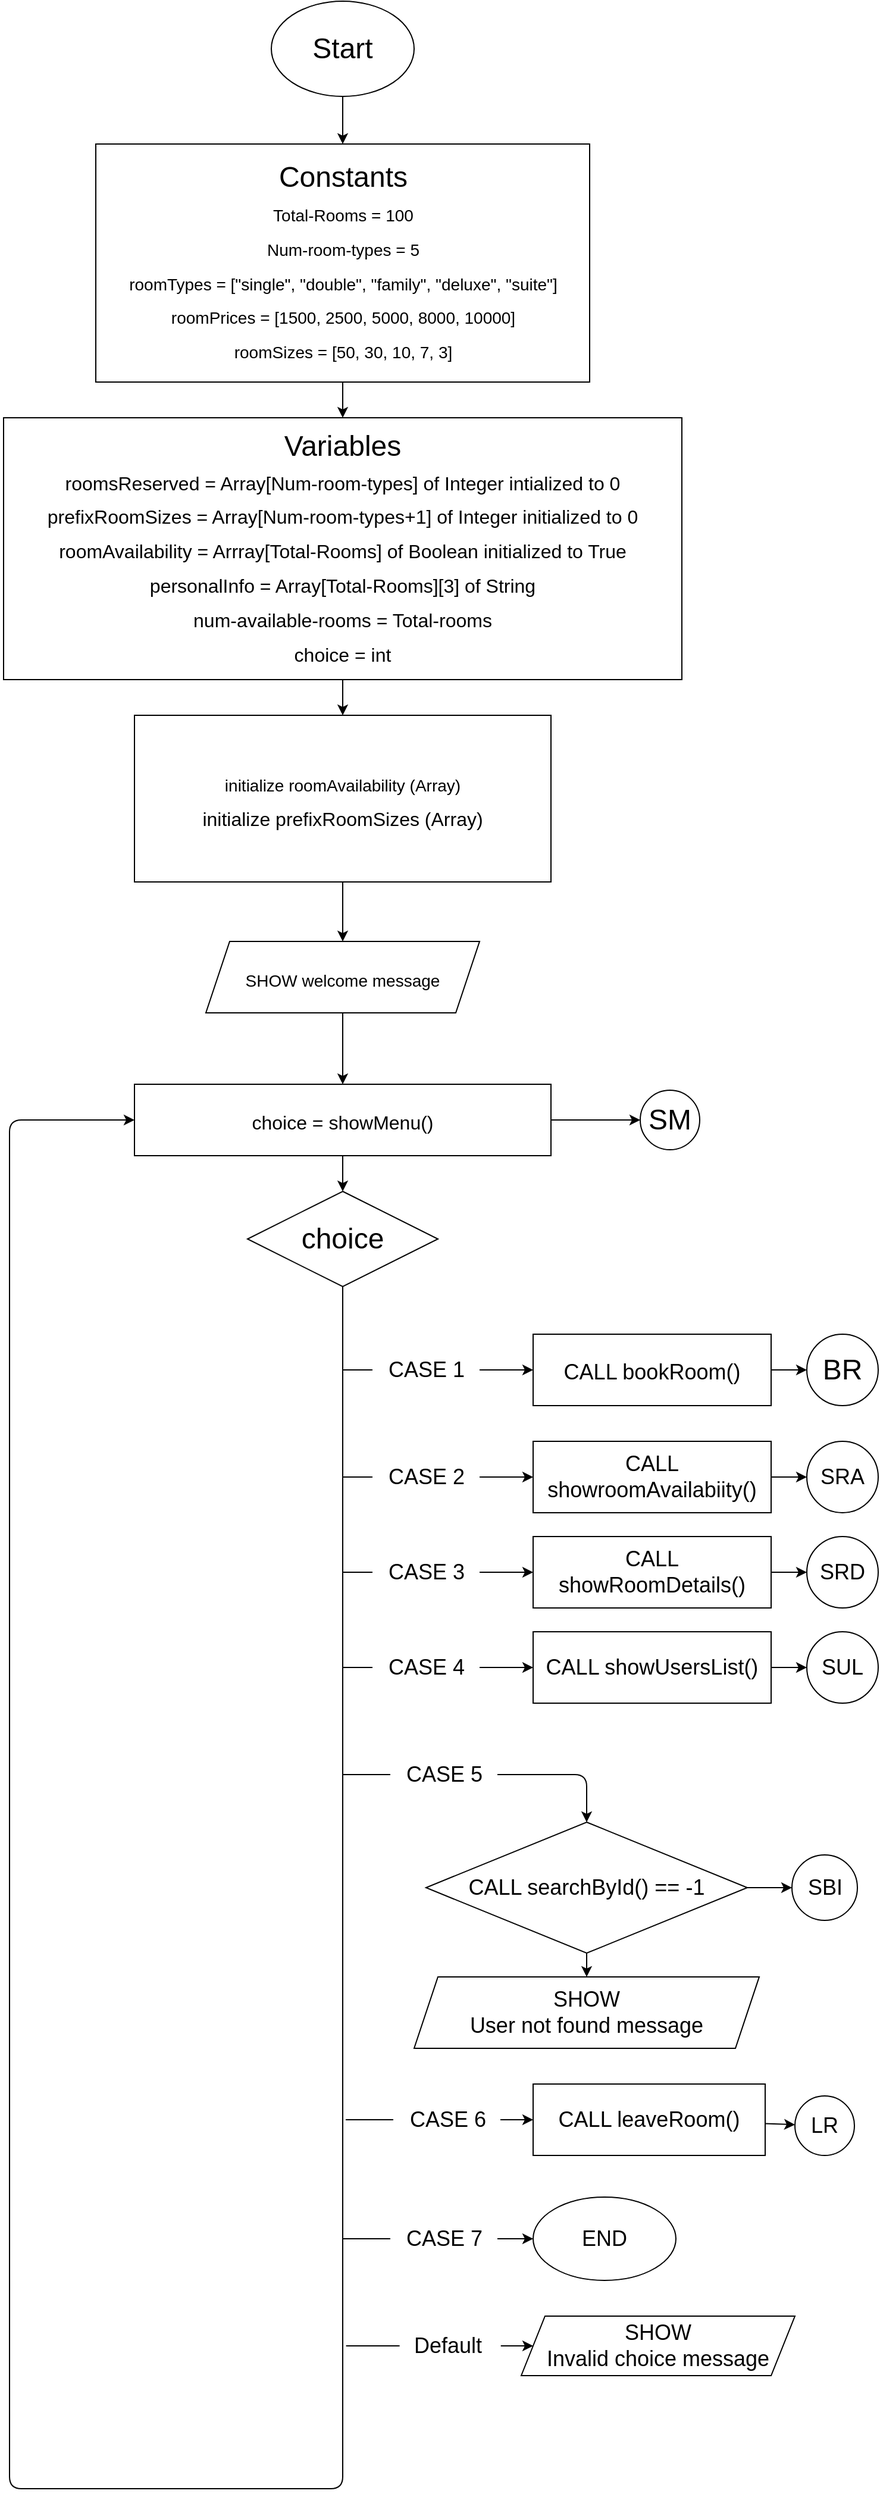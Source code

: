 <mxfile scale="1" border="1">
    <diagram id="Uot1yMNodPhrfXUSArP0" name="Page-1">
        <mxGraphModel dx="1242" dy="563" grid="1" gridSize="10" guides="1" tooltips="1" connect="1" arrows="1" fold="1" page="1" pageScale="1" pageWidth="850" pageHeight="1100" math="0" shadow="0">
            <root>
                <mxCell id="0"/>
                <mxCell id="1" parent="0"/>
                <mxCell id="4" value="" style="edgeStyle=none;html=1;fontSize=24;" parent="1" source="2" target="3" edge="1">
                    <mxGeometry relative="1" as="geometry"/>
                </mxCell>
                <mxCell id="2" value="&lt;font style=&quot;font-size: 24px;&quot;&gt;Start&lt;/font&gt;" style="ellipse;whiteSpace=wrap;html=1;" parent="1" vertex="1">
                    <mxGeometry x="340" y="40" width="120" height="80" as="geometry"/>
                </mxCell>
                <mxCell id="10" value="" style="edgeStyle=none;html=1;fontSize=14;" parent="1" source="3" target="9" edge="1">
                    <mxGeometry relative="1" as="geometry"/>
                </mxCell>
                <mxCell id="3" value="&lt;font style=&quot;&quot;&gt;&lt;font style=&quot;font-size: 24px;&quot;&gt;Constants&lt;/font&gt;&lt;br&gt;&lt;font style=&quot;font-size: 14px;&quot;&gt;Total-Rooms = 100&lt;br&gt;Num-room-types = 5&lt;br&gt;roomTypes = [&quot;single&quot;, &quot;double&quot;, &quot;family&quot;, &quot;deluxe&quot;, &quot;suite&quot;]&lt;br&gt;roomPrices = [1500, 2500, 5000, 8000, 10000]&lt;br&gt;roomSizes = [50, 30, 10, 7, 3]&lt;/font&gt;&lt;br&gt;&lt;/font&gt;" style="rounded=0;whiteSpace=wrap;html=1;fontSize=24;" parent="1" vertex="1">
                    <mxGeometry x="192.5" y="160" width="415" height="200" as="geometry"/>
                </mxCell>
                <mxCell id="18" value="" style="edgeStyle=none;html=1;fontSize=24;" parent="1" source="9" target="17" edge="1">
                    <mxGeometry relative="1" as="geometry"/>
                </mxCell>
                <mxCell id="9" value="&lt;div&gt;&lt;font style=&quot;font-size: 24px;&quot;&gt;Variables&lt;/font&gt;&lt;/div&gt;&lt;div&gt;&lt;font size=&quot;3&quot;&gt;roomsReserved = Array[Num-room-types] of Integer intialized to 0&lt;/font&gt;&lt;/div&gt;&lt;div&gt;&lt;font size=&quot;3&quot;&gt;prefixRoomSizes = Array[Num-room-types+1] of Integer initialized to 0&lt;/font&gt;&lt;/div&gt;&lt;div&gt;&lt;font size=&quot;3&quot;&gt;roomAvailability = Arrray[Total-Rooms] of Boolean initialized to True&lt;/font&gt;&lt;/div&gt;&lt;div&gt;&lt;font size=&quot;3&quot;&gt;personalInfo = Array[Total-Rooms][3] of String&lt;/font&gt;&lt;/div&gt;&lt;div&gt;&lt;span style=&quot;font-size: medium;&quot;&gt;num-available-rooms = Total-rooms&lt;/span&gt;&lt;font size=&quot;3&quot;&gt;&lt;br&gt;&lt;/font&gt;&lt;/div&gt;&lt;div&gt;&lt;span style=&quot;font-size: medium;&quot;&gt;choice = int&lt;/span&gt;&lt;span style=&quot;font-size: medium;&quot;&gt;&lt;br&gt;&lt;/span&gt;&lt;/div&gt;" style="whiteSpace=wrap;html=1;fontSize=24;rounded=0;align=center;" parent="1" vertex="1">
                    <mxGeometry x="115" y="390" width="570" height="220" as="geometry"/>
                </mxCell>
                <mxCell id="29" value="" style="edgeStyle=none;html=1;fontSize=14;" parent="1" source="17" target="28" edge="1">
                    <mxGeometry relative="1" as="geometry"/>
                </mxCell>
                <mxCell id="17" value="&lt;font style=&quot;&quot;&gt;&lt;font style=&quot;font-size: 14px;&quot;&gt;initialize roomAvailability (Array)&lt;br&gt;&lt;/font&gt;&lt;font size=&quot;3&quot;&gt;initialize prefixRoomSizes (Array)&lt;/font&gt;&lt;br&gt;&lt;/font&gt;" style="whiteSpace=wrap;html=1;fontSize=24;rounded=0;" parent="1" vertex="1">
                    <mxGeometry x="225" y="640" width="350" height="140" as="geometry"/>
                </mxCell>
                <mxCell id="22" value="" style="edgeStyle=none;html=1;fontSize=14;" parent="1" source="19" target="21" edge="1">
                    <mxGeometry relative="1" as="geometry"/>
                </mxCell>
                <mxCell id="0tSHhwmUnl_tXU6l2whi-40" value="" style="edgeStyle=none;html=1;fontFamily=Helvetica;fontSize=24;fontColor=default;" parent="1" source="19" target="0tSHhwmUnl_tXU6l2whi-36" edge="1">
                    <mxGeometry relative="1" as="geometry"/>
                </mxCell>
                <mxCell id="19" value="&lt;font size=&quot;3&quot;&gt;choice = showMenu()&lt;/font&gt;" style="rounded=0;whiteSpace=wrap;html=1;fontSize=24;" parent="1" vertex="1">
                    <mxGeometry x="225" y="950" width="350" height="60" as="geometry"/>
                </mxCell>
                <mxCell id="21" value="SM" style="ellipse;whiteSpace=wrap;html=1;fontSize=24;rounded=0;" parent="1" vertex="1">
                    <mxGeometry x="650" y="955" width="50" height="50" as="geometry"/>
                </mxCell>
                <mxCell id="30" value="" style="edgeStyle=none;html=1;fontSize=14;" parent="1" source="28" target="19" edge="1">
                    <mxGeometry relative="1" as="geometry"/>
                </mxCell>
                <mxCell id="28" value="&lt;span style=&quot;font-family: Helvetica; font-size: 14px; font-style: normal; font-variant-ligatures: normal; font-variant-caps: normal; font-weight: 400; letter-spacing: normal; orphans: 2; text-align: center; text-indent: 0px; text-transform: none; widows: 2; word-spacing: 0px; -webkit-text-stroke-width: 0px; text-decoration-thickness: initial; text-decoration-style: initial; text-decoration-color: initial; float: none; display: inline !important;&quot;&gt;SHOW welcome message&lt;/span&gt;" style="shape=parallelogram;perimeter=parallelogramPerimeter;whiteSpace=wrap;html=1;fixedSize=1;fontSize=24;rounded=0;" parent="1" vertex="1">
                    <mxGeometry x="285" y="830" width="230" height="60" as="geometry"/>
                </mxCell>
                <mxCell id="0tSHhwmUnl_tXU6l2whi-37" value="" style="edgeStyle=none;html=1;fontFamily=Helvetica;fontSize=24;fontColor=default;" parent="1" target="0tSHhwmUnl_tXU6l2whi-36" edge="1">
                    <mxGeometry relative="1" as="geometry">
                        <mxPoint x="400" y="1100" as="sourcePoint"/>
                    </mxGeometry>
                </mxCell>
                <mxCell id="0tSHhwmUnl_tXU6l2whi-34" value="BR" style="ellipse;whiteSpace=wrap;html=1;fontSize=24;rounded=0;" parent="1" vertex="1">
                    <mxGeometry x="790" y="1160" width="60" height="60" as="geometry"/>
                </mxCell>
                <mxCell id="0tSHhwmUnl_tXU6l2whi-43" value="" style="edgeStyle=none;html=1;fontFamily=Helvetica;fontSize=24;fontColor=default;" parent="1" source="0tSHhwmUnl_tXU6l2whi-36" target="19" edge="1">
                    <mxGeometry relative="1" as="geometry">
                        <mxPoint x="220" y="980" as="targetPoint"/>
                        <Array as="points">
                            <mxPoint x="400" y="2130"/>
                            <mxPoint x="120" y="2130"/>
                            <mxPoint x="120" y="980"/>
                        </Array>
                    </mxGeometry>
                </mxCell>
                <mxCell id="0tSHhwmUnl_tXU6l2whi-36" value="choice" style="rhombus;whiteSpace=wrap;html=1;fontSize=24;rounded=0;" parent="1" vertex="1">
                    <mxGeometry x="320" y="1040" width="160" height="80" as="geometry"/>
                </mxCell>
                <mxCell id="0tSHhwmUnl_tXU6l2whi-46" value="" style="edgeStyle=none;html=1;fontFamily=Helvetica;fontSize=24;fontColor=default;" parent="1" source="0tSHhwmUnl_tXU6l2whi-45" target="0tSHhwmUnl_tXU6l2whi-34" edge="1">
                    <mxGeometry relative="1" as="geometry"/>
                </mxCell>
                <mxCell id="0tSHhwmUnl_tXU6l2whi-45" value="&lt;font style=&quot;font-size: 18px;&quot;&gt;CALL bookRoom()&lt;/font&gt;" style="rounded=0;whiteSpace=wrap;html=1;strokeColor=default;fontFamily=Helvetica;fontSize=24;fontColor=default;fillColor=default;" parent="1" vertex="1">
                    <mxGeometry x="560" y="1160" width="200" height="60" as="geometry"/>
                </mxCell>
                <mxCell id="0tSHhwmUnl_tXU6l2whi-48" value="" style="endArrow=classic;html=1;fontFamily=Helvetica;fontSize=24;fontColor=default;entryX=0;entryY=0.5;entryDx=0;entryDy=0;startArrow=none;" parent="1" source="0tSHhwmUnl_tXU6l2whi-62" target="0tSHhwmUnl_tXU6l2whi-45" edge="1">
                    <mxGeometry width="50" height="50" relative="1" as="geometry">
                        <mxPoint x="400" y="1190" as="sourcePoint"/>
                        <mxPoint x="450" y="1180" as="targetPoint"/>
                    </mxGeometry>
                </mxCell>
                <mxCell id="0tSHhwmUnl_tXU6l2whi-51" value="" style="endArrow=classic;html=1;fontFamily=Helvetica;fontSize=24;fontColor=default;startArrow=none;" parent="1" source="0tSHhwmUnl_tXU6l2whi-59" target="0tSHhwmUnl_tXU6l2whi-53" edge="1">
                    <mxGeometry width="50" height="50" relative="1" as="geometry">
                        <mxPoint x="400" y="1280" as="sourcePoint"/>
                        <mxPoint x="540" y="1280" as="targetPoint"/>
                    </mxGeometry>
                </mxCell>
                <mxCell id="0tSHhwmUnl_tXU6l2whi-55" value="" style="edgeStyle=none;html=1;fontFamily=Helvetica;fontSize=18;fontColor=default;" parent="1" source="0tSHhwmUnl_tXU6l2whi-53" target="0tSHhwmUnl_tXU6l2whi-54" edge="1">
                    <mxGeometry relative="1" as="geometry"/>
                </mxCell>
                <mxCell id="0tSHhwmUnl_tXU6l2whi-53" value="CALL showroomAvailabiity()" style="rounded=0;whiteSpace=wrap;html=1;strokeColor=default;fontFamily=Helvetica;fontSize=18;fontColor=default;fillColor=default;" parent="1" vertex="1">
                    <mxGeometry x="560" y="1250" width="200" height="60" as="geometry"/>
                </mxCell>
                <mxCell id="0tSHhwmUnl_tXU6l2whi-54" value="SRA" style="ellipse;whiteSpace=wrap;html=1;fontSize=18;rounded=0;" parent="1" vertex="1">
                    <mxGeometry x="790" y="1250" width="60" height="60" as="geometry"/>
                </mxCell>
                <mxCell id="0tSHhwmUnl_tXU6l2whi-56" value="" style="endArrow=classic;html=1;fontFamily=Helvetica;fontSize=18;fontColor=default;startArrow=none;entryX=0;entryY=0.5;entryDx=0;entryDy=0;" parent="1" source="0tSHhwmUnl_tXU6l2whi-57" target="0tSHhwmUnl_tXU6l2whi-64" edge="1">
                    <mxGeometry width="50" height="50" relative="1" as="geometry">
                        <mxPoint x="400" y="1360" as="sourcePoint"/>
                        <mxPoint x="560" y="1360" as="targetPoint"/>
                    </mxGeometry>
                </mxCell>
                <mxCell id="0tSHhwmUnl_tXU6l2whi-58" value="" style="endArrow=none;html=1;fontFamily=Helvetica;fontSize=18;fontColor=default;" parent="1" target="0tSHhwmUnl_tXU6l2whi-57" edge="1">
                    <mxGeometry width="50" height="50" relative="1" as="geometry">
                        <mxPoint x="400" y="1360" as="sourcePoint"/>
                        <mxPoint x="560" y="1360" as="targetPoint"/>
                    </mxGeometry>
                </mxCell>
                <mxCell id="0tSHhwmUnl_tXU6l2whi-57" value="CASE 3" style="text;html=1;align=center;verticalAlign=middle;resizable=0;points=[];autosize=1;strokeColor=none;fillColor=none;fontSize=18;fontFamily=Helvetica;fontColor=default;" parent="1" vertex="1">
                    <mxGeometry x="425" y="1340" width="90" height="40" as="geometry"/>
                </mxCell>
                <mxCell id="0tSHhwmUnl_tXU6l2whi-60" value="" style="endArrow=none;html=1;fontFamily=Helvetica;fontSize=24;fontColor=default;" parent="1" target="0tSHhwmUnl_tXU6l2whi-59" edge="1">
                    <mxGeometry width="50" height="50" relative="1" as="geometry">
                        <mxPoint x="400" y="1280" as="sourcePoint"/>
                        <mxPoint x="560" y="1280" as="targetPoint"/>
                    </mxGeometry>
                </mxCell>
                <mxCell id="0tSHhwmUnl_tXU6l2whi-59" value="CASE 2" style="text;html=1;align=center;verticalAlign=middle;resizable=0;points=[];autosize=1;strokeColor=none;fillColor=none;fontSize=18;fontFamily=Helvetica;fontColor=default;" parent="1" vertex="1">
                    <mxGeometry x="425" y="1260" width="90" height="40" as="geometry"/>
                </mxCell>
                <mxCell id="0tSHhwmUnl_tXU6l2whi-63" value="" style="endArrow=none;html=1;fontFamily=Helvetica;fontSize=24;fontColor=default;entryX=0;entryY=0.5;entryDx=0;entryDy=0;" parent="1" target="0tSHhwmUnl_tXU6l2whi-62" edge="1">
                    <mxGeometry width="50" height="50" relative="1" as="geometry">
                        <mxPoint x="400" y="1190" as="sourcePoint"/>
                        <mxPoint x="560" y="1190" as="targetPoint"/>
                    </mxGeometry>
                </mxCell>
                <mxCell id="0tSHhwmUnl_tXU6l2whi-62" value="CASE 1" style="text;html=1;align=center;verticalAlign=middle;resizable=0;points=[];autosize=1;strokeColor=none;fillColor=none;fontSize=18;fontFamily=Helvetica;fontColor=default;" parent="1" vertex="1">
                    <mxGeometry x="425" y="1170" width="90" height="40" as="geometry"/>
                </mxCell>
                <mxCell id="0tSHhwmUnl_tXU6l2whi-67" value="" style="edgeStyle=none;html=1;fontFamily=Helvetica;fontSize=18;fontColor=default;" parent="1" source="0tSHhwmUnl_tXU6l2whi-64" target="0tSHhwmUnl_tXU6l2whi-66" edge="1">
                    <mxGeometry relative="1" as="geometry"/>
                </mxCell>
                <mxCell id="0tSHhwmUnl_tXU6l2whi-64" value="CALL showRoomDetails()" style="whiteSpace=wrap;html=1;rounded=0;strokeColor=default;fontFamily=Helvetica;fontSize=18;fontColor=default;fillColor=default;" parent="1" vertex="1">
                    <mxGeometry x="560" y="1330" width="200" height="60" as="geometry"/>
                </mxCell>
                <mxCell id="0tSHhwmUnl_tXU6l2whi-66" value="SRD" style="ellipse;whiteSpace=wrap;html=1;fontSize=18;rounded=0;" parent="1" vertex="1">
                    <mxGeometry x="790" y="1330" width="60" height="60" as="geometry"/>
                </mxCell>
                <mxCell id="0tSHhwmUnl_tXU6l2whi-69" value="" style="endArrow=classic;html=1;fontFamily=Helvetica;fontSize=18;fontColor=default;startArrow=none;" parent="1" source="0tSHhwmUnl_tXU6l2whi-70" edge="1">
                    <mxGeometry width="50" height="50" relative="1" as="geometry">
                        <mxPoint x="400" y="1440" as="sourcePoint"/>
                        <mxPoint x="560" y="1440" as="targetPoint"/>
                    </mxGeometry>
                </mxCell>
                <mxCell id="0tSHhwmUnl_tXU6l2whi-73" value="" style="edgeStyle=none;html=1;fontFamily=Helvetica;fontSize=18;fontColor=default;" parent="1" source="0tSHhwmUnl_tXU6l2whi-71" target="0tSHhwmUnl_tXU6l2whi-72" edge="1">
                    <mxGeometry relative="1" as="geometry"/>
                </mxCell>
                <mxCell id="0tSHhwmUnl_tXU6l2whi-71" value="CALL showUsersList()" style="whiteSpace=wrap;html=1;rounded=0;strokeColor=default;fontFamily=Helvetica;fontSize=18;fontColor=default;fillColor=default;" parent="1" vertex="1">
                    <mxGeometry x="560" y="1410" width="200" height="60" as="geometry"/>
                </mxCell>
                <mxCell id="0tSHhwmUnl_tXU6l2whi-72" value="SUL" style="ellipse;whiteSpace=wrap;html=1;fontSize=18;rounded=0;" parent="1" vertex="1">
                    <mxGeometry x="790" y="1410" width="60" height="60" as="geometry"/>
                </mxCell>
                <mxCell id="0tSHhwmUnl_tXU6l2whi-74" value="" style="endArrow=none;html=1;fontFamily=Helvetica;fontSize=18;fontColor=default;" parent="1" target="0tSHhwmUnl_tXU6l2whi-70" edge="1">
                    <mxGeometry width="50" height="50" relative="1" as="geometry">
                        <mxPoint x="400" y="1440" as="sourcePoint"/>
                        <mxPoint x="560" y="1440" as="targetPoint"/>
                    </mxGeometry>
                </mxCell>
                <mxCell id="0tSHhwmUnl_tXU6l2whi-70" value="CASE 4" style="text;html=1;align=center;verticalAlign=middle;resizable=0;points=[];autosize=1;strokeColor=none;fillColor=none;fontSize=18;fontFamily=Helvetica;fontColor=default;" parent="1" vertex="1">
                    <mxGeometry x="425" y="1420" width="90" height="40" as="geometry"/>
                </mxCell>
                <mxCell id="0tSHhwmUnl_tXU6l2whi-78" value="" style="endArrow=none;html=1;fontFamily=Helvetica;fontSize=18;fontColor=default;" parent="1" target="0tSHhwmUnl_tXU6l2whi-77" edge="1">
                    <mxGeometry width="50" height="50" relative="1" as="geometry">
                        <mxPoint x="400" y="1530" as="sourcePoint"/>
                        <mxPoint x="560" y="1520" as="targetPoint"/>
                    </mxGeometry>
                </mxCell>
                <mxCell id="0tSHhwmUnl_tXU6l2whi-99" value="" style="edgeStyle=none;html=1;fontFamily=Helvetica;fontSize=18;fontColor=default;entryX=0.5;entryY=0;entryDx=0;entryDy=0;" parent="1" source="0tSHhwmUnl_tXU6l2whi-77" target="0tSHhwmUnl_tXU6l2whi-98" edge="1">
                    <mxGeometry relative="1" as="geometry">
                        <mxPoint x="700" y="1530" as="targetPoint"/>
                        <Array as="points">
                            <mxPoint x="605" y="1530"/>
                        </Array>
                    </mxGeometry>
                </mxCell>
                <mxCell id="0tSHhwmUnl_tXU6l2whi-77" value="CASE 5" style="text;html=1;align=center;verticalAlign=middle;resizable=0;points=[];autosize=1;strokeColor=none;fillColor=none;fontSize=18;fontFamily=Helvetica;fontColor=default;" parent="1" vertex="1">
                    <mxGeometry x="440" y="1510" width="90" height="40" as="geometry"/>
                </mxCell>
                <mxCell id="0tSHhwmUnl_tXU6l2whi-81" value="" style="endArrow=classic;html=1;fontFamily=Helvetica;fontSize=18;fontColor=default;startArrow=none;entryX=0;entryY=0.5;entryDx=0;entryDy=0;" parent="1" source="0tSHhwmUnl_tXU6l2whi-83" target="0tSHhwmUnl_tXU6l2whi-91" edge="1">
                    <mxGeometry width="50" height="50" relative="1" as="geometry">
                        <mxPoint x="402.5" y="1820" as="sourcePoint"/>
                        <mxPoint x="562.5" y="1820" as="targetPoint"/>
                    </mxGeometry>
                </mxCell>
                <mxCell id="0tSHhwmUnl_tXU6l2whi-82" value="" style="endArrow=none;html=1;fontFamily=Helvetica;fontSize=18;fontColor=default;" parent="1" target="0tSHhwmUnl_tXU6l2whi-83" edge="1">
                    <mxGeometry width="50" height="50" relative="1" as="geometry">
                        <mxPoint x="402.5" y="1820" as="sourcePoint"/>
                        <mxPoint x="562.5" y="1820" as="targetPoint"/>
                    </mxGeometry>
                </mxCell>
                <mxCell id="0tSHhwmUnl_tXU6l2whi-83" value="CASE 6" style="text;html=1;align=center;verticalAlign=middle;resizable=0;points=[];autosize=1;strokeColor=none;fillColor=none;fontSize=18;fontFamily=Helvetica;fontColor=default;" parent="1" vertex="1">
                    <mxGeometry x="442.5" y="1800" width="90" height="40" as="geometry"/>
                </mxCell>
                <mxCell id="0tSHhwmUnl_tXU6l2whi-84" value="" style="endArrow=classic;html=1;fontFamily=Helvetica;fontSize=18;fontColor=default;startArrow=none;entryX=0;entryY=0.5;entryDx=0;entryDy=0;" parent="1" source="0tSHhwmUnl_tXU6l2whi-86" target="0tSHhwmUnl_tXU6l2whi-102" edge="1">
                    <mxGeometry width="50" height="50" relative="1" as="geometry">
                        <mxPoint x="400" y="1920" as="sourcePoint"/>
                        <mxPoint x="560" y="1920" as="targetPoint"/>
                    </mxGeometry>
                </mxCell>
                <mxCell id="0tSHhwmUnl_tXU6l2whi-85" value="" style="endArrow=none;html=1;fontFamily=Helvetica;fontSize=18;fontColor=default;" parent="1" target="0tSHhwmUnl_tXU6l2whi-86" edge="1">
                    <mxGeometry width="50" height="50" relative="1" as="geometry">
                        <mxPoint x="400" y="1920" as="sourcePoint"/>
                        <mxPoint x="560" y="1920" as="targetPoint"/>
                    </mxGeometry>
                </mxCell>
                <mxCell id="0tSHhwmUnl_tXU6l2whi-86" value="CASE 7" style="text;html=1;align=center;verticalAlign=middle;resizable=0;points=[];autosize=1;strokeColor=none;fillColor=none;fontSize=18;fontFamily=Helvetica;fontColor=default;" parent="1" vertex="1">
                    <mxGeometry x="440" y="1900" width="90" height="40" as="geometry"/>
                </mxCell>
                <mxCell id="0tSHhwmUnl_tXU6l2whi-87" value="" style="endArrow=classic;html=1;fontFamily=Helvetica;fontSize=18;fontColor=default;startArrow=none;exitX=1.063;exitY=0.5;exitDx=0;exitDy=0;exitPerimeter=0;entryX=0;entryY=0.5;entryDx=0;entryDy=0;" parent="1" source="0tSHhwmUnl_tXU6l2whi-89" edge="1" target="0tSHhwmUnl_tXU6l2whi-95">
                    <mxGeometry width="50" height="50" relative="1" as="geometry">
                        <mxPoint x="402.81" y="1980" as="sourcePoint"/>
                        <mxPoint x="567.185" y="2014.062" as="targetPoint"/>
                    </mxGeometry>
                </mxCell>
                <mxCell id="0tSHhwmUnl_tXU6l2whi-88" value="" style="endArrow=none;html=1;fontFamily=Helvetica;fontSize=18;fontColor=default;" parent="1" target="0tSHhwmUnl_tXU6l2whi-89" edge="1">
                    <mxGeometry width="50" height="50" relative="1" as="geometry">
                        <mxPoint x="402.81" y="2010" as="sourcePoint"/>
                        <mxPoint x="562.81" y="1980" as="targetPoint"/>
                    </mxGeometry>
                </mxCell>
                <mxCell id="0tSHhwmUnl_tXU6l2whi-89" value="Default" style="text;html=1;align=center;verticalAlign=middle;resizable=0;points=[];autosize=1;strokeColor=none;fillColor=none;fontSize=18;fontFamily=Helvetica;fontColor=default;" parent="1" vertex="1">
                    <mxGeometry x="447.81" y="1990" width="80" height="40" as="geometry"/>
                </mxCell>
                <mxCell id="0tSHhwmUnl_tXU6l2whi-101" value="" style="edgeStyle=none;html=1;fontFamily=Helvetica;fontSize=18;fontColor=default;" parent="1" source="0tSHhwmUnl_tXU6l2whi-91" target="0tSHhwmUnl_tXU6l2whi-100" edge="1">
                    <mxGeometry relative="1" as="geometry"/>
                </mxCell>
                <mxCell id="0tSHhwmUnl_tXU6l2whi-91" value="CALL leaveRoom()" style="whiteSpace=wrap;html=1;rounded=0;strokeColor=default;fontFamily=Helvetica;fontSize=18;fontColor=default;fillColor=default;" parent="1" vertex="1">
                    <mxGeometry x="560" y="1790" width="195" height="60" as="geometry"/>
                </mxCell>
                <mxCell id="0tSHhwmUnl_tXU6l2whi-95" value="SHOW &lt;br&gt;Invalid choice message" style="shape=parallelogram;perimeter=parallelogramPerimeter;whiteSpace=wrap;html=1;fixedSize=1;rounded=0;strokeColor=default;fontFamily=Helvetica;fontSize=18;fontColor=default;fillColor=default;" parent="1" vertex="1">
                    <mxGeometry x="550" y="1985" width="230" height="50" as="geometry"/>
                </mxCell>
                <mxCell id="0tSHhwmUnl_tXU6l2whi-104" value="" style="edgeStyle=none;html=1;fontFamily=Helvetica;fontSize=18;fontColor=default;" parent="1" source="0tSHhwmUnl_tXU6l2whi-98" target="0tSHhwmUnl_tXU6l2whi-103" edge="1">
                    <mxGeometry relative="1" as="geometry"/>
                </mxCell>
                <mxCell id="0tSHhwmUnl_tXU6l2whi-106" value="" style="edgeStyle=none;html=1;fontFamily=Helvetica;fontSize=18;fontColor=default;" parent="1" source="0tSHhwmUnl_tXU6l2whi-98" target="0tSHhwmUnl_tXU6l2whi-105" edge="1">
                    <mxGeometry relative="1" as="geometry"/>
                </mxCell>
                <mxCell id="0tSHhwmUnl_tXU6l2whi-98" value="CALL searchById() == -1" style="rhombus;whiteSpace=wrap;html=1;rounded=0;strokeColor=default;fontFamily=Helvetica;fontSize=18;fontColor=default;fillColor=default;" parent="1" vertex="1">
                    <mxGeometry x="470" y="1570" width="270" height="110" as="geometry"/>
                </mxCell>
                <mxCell id="0tSHhwmUnl_tXU6l2whi-100" value="LR" style="ellipse;whiteSpace=wrap;html=1;fontSize=18;rounded=0;" parent="1" vertex="1">
                    <mxGeometry x="780" y="1800" width="50" height="50" as="geometry"/>
                </mxCell>
                <mxCell id="0tSHhwmUnl_tXU6l2whi-102" value="END" style="ellipse;whiteSpace=wrap;html=1;rounded=0;strokeColor=default;fontFamily=Helvetica;fontSize=18;fontColor=default;fillColor=default;" parent="1" vertex="1">
                    <mxGeometry x="560" y="1885" width="120" height="70" as="geometry"/>
                </mxCell>
                <mxCell id="0tSHhwmUnl_tXU6l2whi-103" value="SHOW&lt;br&gt;User not found message" style="shape=parallelogram;perimeter=parallelogramPerimeter;whiteSpace=wrap;html=1;fixedSize=1;fontSize=18;rounded=0;" parent="1" vertex="1">
                    <mxGeometry x="460" y="1700" width="290" height="60" as="geometry"/>
                </mxCell>
                <mxCell id="0tSHhwmUnl_tXU6l2whi-105" value="SBI" style="ellipse;whiteSpace=wrap;html=1;fontSize=18;rounded=0;" parent="1" vertex="1">
                    <mxGeometry x="777.5" y="1597.5" width="55" height="55" as="geometry"/>
                </mxCell>
            </root>
        </mxGraphModel>
    </diagram>
    <diagram id="eVgnlJNslbZ30LdbZ26Q" name="Page-2">
        <mxGraphModel dx="1242" dy="563" grid="1" gridSize="10" guides="1" tooltips="1" connect="1" arrows="1" fold="1" page="1" pageScale="1" pageWidth="850" pageHeight="1100" math="0" shadow="0">
            <root>
                <mxCell id="0"/>
                <mxCell id="1" parent="0"/>
                <mxCell id="-LeA709yFllV7qFRaqx8-4" value="" style="edgeStyle=none;html=1;" edge="1" parent="1" source="NcocFYWns4gr3v_qYtLh-2" target="-LeA709yFllV7qFRaqx8-2">
                    <mxGeometry relative="1" as="geometry"/>
                </mxCell>
                <mxCell id="NcocFYWns4gr3v_qYtLh-2" value="&lt;font style=&quot;font-size: 24px;&quot;&gt;SBI&lt;/font&gt;" style="ellipse;whiteSpace=wrap;html=1;" parent="1" vertex="1">
                    <mxGeometry x="353.75" width="60" height="60" as="geometry"/>
                </mxCell>
                <mxCell id="ZfaJnH1rhJ8W8aJ0de14-2" value="" style="edgeStyle=none;html=1;fontSize=18;" parent="1" source="Uw8ofkc715rA0ub7H-og-1" target="ZfaJnH1rhJ8W8aJ0de14-1" edge="1">
                    <mxGeometry relative="1" as="geometry"/>
                </mxCell>
                <mxCell id="Uw8ofkc715rA0ub7H-og-1" value="&lt;font style=&quot;font-size: 18px;&quot;&gt;READ id&lt;br&gt;&lt;/font&gt;" style="shape=parallelogram;perimeter=parallelogramPerimeter;whiteSpace=wrap;html=1;fixedSize=1;fontSize=24;" parent="1" vertex="1">
                    <mxGeometry x="320" y="170" width="127.5" height="50" as="geometry"/>
                </mxCell>
                <mxCell id="ZfaJnH1rhJ8W8aJ0de14-4" value="" style="edgeStyle=none;html=1;fontSize=18;startArrow=none;exitX=0.5;exitY=1;exitDx=0;exitDy=0;" parent="1" source="ZfaJnH1rhJ8W8aJ0de14-1" target="ZfaJnH1rhJ8W8aJ0de14-3" edge="1">
                    <mxGeometry relative="1" as="geometry">
                        <mxPoint x="380" y="350" as="sourcePoint"/>
                    </mxGeometry>
                </mxCell>
                <mxCell id="ZfaJnH1rhJ8W8aJ0de14-1" value="&lt;font style=&quot;font-size: 18px;&quot;&gt;room_type = 0&lt;br&gt;found = false&lt;br&gt;room = 0&lt;br&gt;&lt;/font&gt;" style="whiteSpace=wrap;html=1;fontSize=24;" parent="1" vertex="1">
                    <mxGeometry x="295" y="240" width="170" height="100" as="geometry"/>
                </mxCell>
                <mxCell id="ZfaJnH1rhJ8W8aJ0de14-8" value="" style="edgeStyle=none;html=1;fontSize=18;startArrow=none;entryX=0.5;entryY=0;entryDx=0;entryDy=0;" parent="1" source="ZfaJnH1rhJ8W8aJ0de14-9" target="ZfaJnH1rhJ8W8aJ0de14-11" edge="1">
                    <mxGeometry relative="1" as="geometry">
                        <mxPoint x="80" y="550" as="targetPoint"/>
                        <Array as="points">
                            <mxPoint x="80" y="400"/>
                        </Array>
                    </mxGeometry>
                </mxCell>
                <mxCell id="ZfaJnH1rhJ8W8aJ0de14-20" value="" style="edgeStyle=none;html=1;fontSize=18;startArrow=none;" parent="1" source="ZfaJnH1rhJ8W8aJ0de14-19" target="ZfaJnH1rhJ8W8aJ0de14-5" edge="1">
                    <mxGeometry relative="1" as="geometry"/>
                </mxCell>
                <mxCell id="ZfaJnH1rhJ8W8aJ0de14-3" value="&lt;font size=&quot;3&quot;&gt;room &amp;lt; Total-rooms&lt;/font&gt;" style="rhombus;whiteSpace=wrap;html=1;fontSize=24;" parent="1" vertex="1">
                    <mxGeometry x="270" y="360" width="220" height="80" as="geometry"/>
                </mxCell>
                <mxCell id="ZfaJnH1rhJ8W8aJ0de14-23" value="" style="edgeStyle=none;html=1;fontSize=18;startArrow=none;" parent="1" source="ZfaJnH1rhJ8W8aJ0de14-47" target="ZfaJnH1rhJ8W8aJ0de14-22" edge="1">
                    <mxGeometry relative="1" as="geometry"/>
                </mxCell>
                <mxCell id="ZfaJnH1rhJ8W8aJ0de14-46" style="edgeStyle=none;html=1;exitX=1;exitY=0.5;exitDx=0;exitDy=0;fontFamily=Helvetica;fontSize=18;fontColor=default;entryX=0.5;entryY=0;entryDx=0;entryDy=0;" parent="1" source="ZfaJnH1rhJ8W8aJ0de14-5" target="ZfaJnH1rhJ8W8aJ0de14-36" edge="1">
                    <mxGeometry relative="1" as="geometry">
                        <mxPoint x="590" y="555.421" as="targetPoint"/>
                        <Array as="points">
                            <mxPoint x="570" y="555"/>
                        </Array>
                    </mxGeometry>
                </mxCell>
                <mxCell id="ZfaJnH1rhJ8W8aJ0de14-5" value="&lt;font size=&quot;3&quot;&gt;room is reserved ?&lt;/font&gt;" style="rhombus;whiteSpace=wrap;html=1;fontSize=24;" parent="1" vertex="1">
                    <mxGeometry x="290" y="510" width="180" height="90" as="geometry"/>
                </mxCell>
                <mxCell id="ZfaJnH1rhJ8W8aJ0de14-10" value="" style="edgeStyle=none;html=1;fontSize=18;endArrow=none;" parent="1" source="ZfaJnH1rhJ8W8aJ0de14-3" target="ZfaJnH1rhJ8W8aJ0de14-9" edge="1">
                    <mxGeometry relative="1" as="geometry">
                        <mxPoint x="270" y="370" as="sourcePoint"/>
                        <mxPoint x="80" y="550" as="targetPoint"/>
                        <Array as="points"/>
                    </mxGeometry>
                </mxCell>
                <mxCell id="ZfaJnH1rhJ8W8aJ0de14-9" value="No" style="text;html=1;align=center;verticalAlign=middle;resizable=0;points=[];autosize=1;strokeColor=none;fillColor=none;fontSize=18;" parent="1" vertex="1">
                    <mxGeometry x="185" y="380" width="50" height="40" as="geometry"/>
                </mxCell>
                <mxCell id="ZfaJnH1rhJ8W8aJ0de14-15" value="" style="edgeStyle=none;html=1;fontSize=18;" parent="1" source="ZfaJnH1rhJ8W8aJ0de14-11" target="ZfaJnH1rhJ8W8aJ0de14-14" edge="1">
                    <mxGeometry relative="1" as="geometry"/>
                </mxCell>
                <mxCell id="ZfaJnH1rhJ8W8aJ0de14-11" value="RETURN -1" style="whiteSpace=wrap;html=1;fontSize=18;" parent="1" vertex="1">
                    <mxGeometry x="20" y="490" width="120" height="60" as="geometry"/>
                </mxCell>
                <mxCell id="ZfaJnH1rhJ8W8aJ0de14-31" style="edgeStyle=none;html=1;exitX=0.5;exitY=0;exitDx=0;exitDy=0;fontFamily=Helvetica;fontSize=18;fontColor=default;entryX=1;entryY=0.5;entryDx=0;entryDy=0;" parent="1" source="ZfaJnH1rhJ8W8aJ0de14-13" target="ZfaJnH1rhJ8W8aJ0de14-3" edge="1">
                    <mxGeometry relative="1" as="geometry">
                        <mxPoint x="599.789" y="360" as="targetPoint"/>
                        <Array as="points">
                            <mxPoint x="760" y="400"/>
                        </Array>
                    </mxGeometry>
                </mxCell>
                <mxCell id="ZfaJnH1rhJ8W8aJ0de14-13" value="room = room+1" style="whiteSpace=wrap;html=1;fontSize=18;" parent="1" vertex="1">
                    <mxGeometry x="690" y="550" width="140" height="60" as="geometry"/>
                </mxCell>
                <mxCell id="ZfaJnH1rhJ8W8aJ0de14-14" value="END" style="ellipse;whiteSpace=wrap;html=1;fontSize=18;" parent="1" vertex="1">
                    <mxGeometry x="30" y="620" width="100" height="60" as="geometry"/>
                </mxCell>
                <mxCell id="ZfaJnH1rhJ8W8aJ0de14-21" value="" style="edgeStyle=none;html=1;fontSize=18;endArrow=none;" parent="1" source="ZfaJnH1rhJ8W8aJ0de14-3" target="ZfaJnH1rhJ8W8aJ0de14-19" edge="1">
                    <mxGeometry relative="1" as="geometry">
                        <mxPoint x="380.0" y="440" as="sourcePoint"/>
                        <mxPoint x="380.0" y="520" as="targetPoint"/>
                    </mxGeometry>
                </mxCell>
                <mxCell id="ZfaJnH1rhJ8W8aJ0de14-19" value="Yes" style="text;html=1;align=center;verticalAlign=middle;resizable=0;points=[];autosize=1;strokeColor=none;fillColor=none;fontSize=18;" parent="1" vertex="1">
                    <mxGeometry x="355" y="450" width="50" height="40" as="geometry"/>
                </mxCell>
                <mxCell id="ZfaJnH1rhJ8W8aJ0de14-25" value="" style="edgeStyle=none;html=1;fontSize=18;" parent="1" source="ZfaJnH1rhJ8W8aJ0de14-22" target="ZfaJnH1rhJ8W8aJ0de14-24" edge="1">
                    <mxGeometry relative="1" as="geometry"/>
                </mxCell>
                <mxCell id="ZfaJnH1rhJ8W8aJ0de14-22" value="&lt;font style=&quot;font-size: 18px;&quot;&gt;roomUserId = id of personalInfo[room]&lt;/font&gt;" style="whiteSpace=wrap;html=1;fontSize=24;" parent="1" vertex="1">
                    <mxGeometry x="212.5" y="660" width="340" height="60" as="geometry"/>
                </mxCell>
                <mxCell id="ZfaJnH1rhJ8W8aJ0de14-27" value="" style="edgeStyle=none;html=1;fontFamily=Helvetica;fontSize=24;fontColor=default;startArrow=none;" parent="1" source="ZfaJnH1rhJ8W8aJ0de14-28" target="ZfaJnH1rhJ8W8aJ0de14-26" edge="1">
                    <mxGeometry relative="1" as="geometry"/>
                </mxCell>
                <mxCell id="ZfaJnH1rhJ8W8aJ0de14-37" style="edgeStyle=none;html=1;exitX=0.5;exitY=1;exitDx=0;exitDy=0;fontFamily=Helvetica;fontSize=18;fontColor=default;entryX=0;entryY=0.5;entryDx=0;entryDy=0;" parent="1" source="ZfaJnH1rhJ8W8aJ0de14-24" target="ZfaJnH1rhJ8W8aJ0de14-36" edge="1">
                    <mxGeometry relative="1" as="geometry">
                        <mxPoint x="382.947" y="920" as="targetPoint"/>
                        <Array as="points">
                            <mxPoint x="382" y="880"/>
                        </Array>
                    </mxGeometry>
                </mxCell>
                <mxCell id="ZfaJnH1rhJ8W8aJ0de14-24" value="&lt;font style=&quot;font-size: 18px;&quot;&gt;id == roomUserId&amp;nbsp;&lt;/font&gt;" style="rhombus;whiteSpace=wrap;html=1;fontSize=24;" parent="1" vertex="1">
                    <mxGeometry x="272.5" y="760" width="220" height="80" as="geometry"/>
                </mxCell>
                <mxCell id="ZfaJnH1rhJ8W8aJ0de14-35" style="edgeStyle=none;html=1;exitX=0;exitY=0.5;exitDx=0;exitDy=0;fontFamily=Helvetica;fontSize=18;fontColor=default;entryX=0.5;entryY=1;entryDx=0;entryDy=0;" parent="1" source="ZfaJnH1rhJ8W8aJ0de14-26" target="ZfaJnH1rhJ8W8aJ0de14-14" edge="1">
                    <mxGeometry relative="1" as="geometry">
                        <mxPoint x="80" y="919.632" as="targetPoint"/>
                        <Array as="points">
                            <mxPoint x="80" y="930"/>
                        </Array>
                    </mxGeometry>
                </mxCell>
                <mxCell id="ZfaJnH1rhJ8W8aJ0de14-26" value="&lt;font size=&quot;3&quot;&gt;display the user details&lt;/font&gt;" style="shape=parallelogram;perimeter=parallelogramPerimeter;whiteSpace=wrap;html=1;fixedSize=1;fontSize=24;" parent="1" vertex="1">
                    <mxGeometry x="97.5" y="900" width="225" height="60" as="geometry"/>
                </mxCell>
                <mxCell id="ZfaJnH1rhJ8W8aJ0de14-29" value="" style="edgeStyle=none;html=1;fontFamily=Helvetica;fontSize=24;fontColor=default;endArrow=none;" parent="1" source="ZfaJnH1rhJ8W8aJ0de14-24" target="ZfaJnH1rhJ8W8aJ0de14-28" edge="1">
                    <mxGeometry relative="1" as="geometry">
                        <mxPoint x="382.251" y="819.909" as="sourcePoint"/>
                        <mxPoint x="381.437" y="950" as="targetPoint"/>
                    </mxGeometry>
                </mxCell>
                <mxCell id="ZfaJnH1rhJ8W8aJ0de14-28" value="Yes" style="text;html=1;align=center;verticalAlign=middle;resizable=0;points=[];autosize=1;strokeColor=none;fillColor=none;fontSize=18;fontFamily=Helvetica;fontColor=default;" parent="1" vertex="1">
                    <mxGeometry x="185" y="780" width="50" height="40" as="geometry"/>
                </mxCell>
                <mxCell id="ZfaJnH1rhJ8W8aJ0de14-39" value="" style="edgeStyle=none;html=1;fontFamily=Helvetica;fontSize=18;fontColor=default;startArrow=none;" parent="1" source="ZfaJnH1rhJ8W8aJ0de14-41" target="ZfaJnH1rhJ8W8aJ0de14-38" edge="1">
                    <mxGeometry relative="1" as="geometry"/>
                </mxCell>
                <mxCell id="ZfaJnH1rhJ8W8aJ0de14-43" style="edgeStyle=none;html=1;exitX=1;exitY=0.5;exitDx=0;exitDy=0;fontFamily=Helvetica;fontSize=18;fontColor=default;startArrow=none;" parent="1" source="ZfaJnH1rhJ8W8aJ0de14-44" edge="1">
                    <mxGeometry relative="1" as="geometry">
                        <mxPoint x="820" y="880" as="targetPoint"/>
                    </mxGeometry>
                </mxCell>
                <mxCell id="ZfaJnH1rhJ8W8aJ0de14-36" value="room+1 &amp;gt; room-type-range" style="rhombus;whiteSpace=wrap;html=1;strokeColor=default;fontFamily=Helvetica;fontSize=18;fontColor=default;fillColor=default;" parent="1" vertex="1">
                    <mxGeometry x="410" y="850" width="320" height="80" as="geometry"/>
                </mxCell>
                <mxCell id="ZfaJnH1rhJ8W8aJ0de14-40" style="edgeStyle=none;html=1;exitX=1;exitY=0.5;exitDx=0;exitDy=0;fontFamily=Helvetica;fontSize=18;fontColor=default;entryX=0.945;entryY=1.062;entryDx=0;entryDy=0;entryPerimeter=0;" parent="1" source="ZfaJnH1rhJ8W8aJ0de14-38" target="ZfaJnH1rhJ8W8aJ0de14-13" edge="1">
                    <mxGeometry relative="1" as="geometry">
                        <mxPoint x="790" y="620" as="targetPoint"/>
                        <Array as="points">
                            <mxPoint x="822" y="1030"/>
                        </Array>
                    </mxGeometry>
                </mxCell>
                <mxCell id="ZfaJnH1rhJ8W8aJ0de14-38" value="room_type = room_type + 1" style="whiteSpace=wrap;html=1;fontSize=18;" parent="1" vertex="1">
                    <mxGeometry x="390" y="1000" width="360" height="60" as="geometry"/>
                </mxCell>
                <mxCell id="ZfaJnH1rhJ8W8aJ0de14-42" value="" style="edgeStyle=none;html=1;fontFamily=Helvetica;fontSize=18;fontColor=default;endArrow=none;" parent="1" source="ZfaJnH1rhJ8W8aJ0de14-36" target="ZfaJnH1rhJ8W8aJ0de14-41" edge="1">
                    <mxGeometry relative="1" as="geometry">
                        <mxPoint x="570" y="960" as="sourcePoint"/>
                        <mxPoint x="570" y="1010" as="targetPoint"/>
                    </mxGeometry>
                </mxCell>
                <mxCell id="ZfaJnH1rhJ8W8aJ0de14-41" value="Yes" style="text;html=1;align=center;verticalAlign=middle;resizable=0;points=[];autosize=1;strokeColor=none;fillColor=none;fontSize=18;fontFamily=Helvetica;fontColor=default;" parent="1" vertex="1">
                    <mxGeometry x="545" y="940" width="50" height="40" as="geometry"/>
                </mxCell>
                <mxCell id="ZfaJnH1rhJ8W8aJ0de14-45" value="" style="edgeStyle=none;html=1;exitX=1;exitY=0.5;exitDx=0;exitDy=0;fontFamily=Helvetica;fontSize=18;fontColor=default;endArrow=none;" parent="1" source="ZfaJnH1rhJ8W8aJ0de14-36" target="ZfaJnH1rhJ8W8aJ0de14-44" edge="1">
                    <mxGeometry relative="1" as="geometry">
                        <mxPoint x="820.0" y="880" as="targetPoint"/>
                        <mxPoint x="730.0" y="880" as="sourcePoint"/>
                    </mxGeometry>
                </mxCell>
                <mxCell id="ZfaJnH1rhJ8W8aJ0de14-44" value="No" style="text;html=1;align=center;verticalAlign=middle;resizable=0;points=[];autosize=1;strokeColor=none;fillColor=none;fontSize=18;fontFamily=Helvetica;fontColor=default;" parent="1" vertex="1">
                    <mxGeometry x="750" y="860" width="50" height="40" as="geometry"/>
                </mxCell>
                <mxCell id="ZfaJnH1rhJ8W8aJ0de14-48" value="" style="edgeStyle=none;html=1;fontSize=18;endArrow=none;" parent="1" source="ZfaJnH1rhJ8W8aJ0de14-5" target="ZfaJnH1rhJ8W8aJ0de14-47" edge="1">
                    <mxGeometry relative="1" as="geometry">
                        <mxPoint x="380.826" y="599.587" as="sourcePoint"/>
                        <mxPoint x="381.944" y="660" as="targetPoint"/>
                    </mxGeometry>
                </mxCell>
                <mxCell id="ZfaJnH1rhJ8W8aJ0de14-47" value="Yes" style="text;html=1;align=center;verticalAlign=middle;resizable=0;points=[];autosize=1;strokeColor=none;fillColor=none;fontSize=18;fontFamily=Helvetica;fontColor=default;" parent="1" vertex="1">
                    <mxGeometry x="355" y="610" width="50" height="40" as="geometry"/>
                </mxCell>
                <mxCell id="ZfaJnH1rhJ8W8aJ0de14-49" value="No" style="text;html=1;align=center;verticalAlign=middle;resizable=0;points=[];autosize=1;strokeColor=none;fillColor=none;fontSize=18;fontFamily=Helvetica;fontColor=default;" parent="1" vertex="1">
                    <mxGeometry x="380" y="840" width="50" height="40" as="geometry"/>
                </mxCell>
                <mxCell id="-LeA709yFllV7qFRaqx8-3" value="" style="edgeStyle=none;html=1;" edge="1" parent="1" source="-LeA709yFllV7qFRaqx8-2" target="Uw8ofkc715rA0ub7H-og-1">
                    <mxGeometry relative="1" as="geometry"/>
                </mxCell>
                <mxCell id="-LeA709yFllV7qFRaqx8-2" value="&lt;font style=&quot;font-size: 18px;&quot;&gt;START&lt;/font&gt;" style="ellipse;whiteSpace=wrap;html=1;" vertex="1" parent="1">
                    <mxGeometry x="331.25" y="80" width="105" height="60" as="geometry"/>
                </mxCell>
            </root>
        </mxGraphModel>
    </diagram>
    <diagram id="ngUsebG7iGjKnv-_7JlH" name="Page-3">
        <mxGraphModel dx="1242" dy="563" grid="1" gridSize="10" guides="1" tooltips="1" connect="1" arrows="1" fold="1" page="1" pageScale="1" pageWidth="850" pageHeight="1100" math="0" shadow="0">
            <root>
                <mxCell id="0"/>
                <mxCell id="1" parent="0"/>
                <mxCell id="J3zowVNm25QOItF8A-5M-2" value="" style="edgeStyle=none;html=1;fontSize=18;" edge="1" parent="1" source="2ACUSOFxQBZ6bBBVQeG_-1" target="J3zowVNm25QOItF8A-5M-1">
                    <mxGeometry relative="1" as="geometry"/>
                </mxCell>
                <mxCell id="2ACUSOFxQBZ6bBBVQeG_-1" value="LR" style="ellipse;whiteSpace=wrap;html=1;strokeColor=default;fontFamily=Helvetica;fontSize=18;fontColor=default;fillColor=default;" parent="1" vertex="1">
                    <mxGeometry x="360" y="40" width="60" height="60" as="geometry"/>
                </mxCell>
                <mxCell id="2ACUSOFxQBZ6bBBVQeG_-5" value="" style="edgeStyle=none;html=1;fontFamily=Helvetica;fontSize=18;fontColor=default;" parent="1" source="2ACUSOFxQBZ6bBBVQeG_-3" target="2ACUSOFxQBZ6bBBVQeG_-6" edge="1">
                    <mxGeometry relative="1" as="geometry">
                        <mxPoint x="390.167" y="340" as="targetPoint"/>
                    </mxGeometry>
                </mxCell>
                <mxCell id="2ACUSOFxQBZ6bBBVQeG_-3" value="Read roomNumber" style="shape=parallelogram;perimeter=parallelogramPerimeter;whiteSpace=wrap;html=1;fixedSize=1;strokeColor=default;fontFamily=Helvetica;fontSize=18;fontColor=default;fillColor=default;" parent="1" vertex="1">
                    <mxGeometry x="290" y="250" width="202" height="60" as="geometry"/>
                </mxCell>
                <mxCell id="2ACUSOFxQBZ6bBBVQeG_-14" style="edgeStyle=none;html=1;exitX=1;exitY=0.5;exitDx=0;exitDy=0;fontFamily=Helvetica;fontSize=18;fontColor=default;startArrow=none;entryX=1;entryY=0.5;entryDx=0;entryDy=0;" parent="1" source="2ACUSOFxQBZ6bBBVQeG_-15" target="2ACUSOFxQBZ6bBBVQeG_-3" edge="1">
                    <mxGeometry relative="1" as="geometry">
                        <mxPoint x="505" y="270" as="targetPoint"/>
                        <Array as="points">
                            <mxPoint x="610" y="370"/>
                            <mxPoint x="610" y="280"/>
                        </Array>
                    </mxGeometry>
                </mxCell>
                <mxCell id="2ACUSOFxQBZ6bBBVQeG_-17" style="edgeStyle=none;html=1;exitX=0.5;exitY=1;exitDx=0;exitDy=0;fontFamily=Helvetica;fontSize=18;fontColor=default;startArrow=none;entryX=0.5;entryY=0;entryDx=0;entryDy=0;" parent="1" source="2ACUSOFxQBZ6bBBVQeG_-18" target="2ACUSOFxQBZ6bBBVQeG_-20" edge="1">
                    <mxGeometry relative="1" as="geometry">
                        <mxPoint x="390" y="470" as="targetPoint"/>
                    </mxGeometry>
                </mxCell>
                <mxCell id="2ACUSOFxQBZ6bBBVQeG_-6" value="roomNumber &amp;lt; 0" style="rhombus;whiteSpace=wrap;html=1;strokeColor=default;fontFamily=Helvetica;fontSize=18;fontColor=default;fillColor=default;" parent="1" vertex="1">
                    <mxGeometry x="280" y="340" width="220" height="70" as="geometry"/>
                </mxCell>
                <mxCell id="2ACUSOFxQBZ6bBBVQeG_-16" value="" style="edgeStyle=none;html=1;exitX=1;exitY=0.5;exitDx=0;exitDy=0;fontFamily=Helvetica;fontSize=18;fontColor=default;endArrow=none;" parent="1" source="2ACUSOFxQBZ6bBBVQeG_-6" target="2ACUSOFxQBZ6bBBVQeG_-15" edge="1">
                    <mxGeometry relative="1" as="geometry">
                        <mxPoint x="625" y="270" as="targetPoint"/>
                        <mxPoint x="500" y="380" as="sourcePoint"/>
                        <Array as="points"/>
                    </mxGeometry>
                </mxCell>
                <mxCell id="2ACUSOFxQBZ6bBBVQeG_-15" value="Yes" style="text;html=1;align=center;verticalAlign=middle;resizable=0;points=[];autosize=1;strokeColor=none;fillColor=none;fontSize=18;fontFamily=Helvetica;fontColor=default;" parent="1" vertex="1">
                    <mxGeometry x="540" y="355" width="50" height="40" as="geometry"/>
                </mxCell>
                <mxCell id="2ACUSOFxQBZ6bBBVQeG_-19" value="" style="edgeStyle=none;html=1;exitX=0.5;exitY=1;exitDx=0;exitDy=0;fontFamily=Helvetica;fontSize=18;fontColor=default;endArrow=none;" parent="1" source="2ACUSOFxQBZ6bBBVQeG_-6" target="2ACUSOFxQBZ6bBBVQeG_-18" edge="1">
                    <mxGeometry relative="1" as="geometry">
                        <mxPoint x="390" y="540" as="targetPoint"/>
                        <mxPoint x="390" y="420" as="sourcePoint"/>
                    </mxGeometry>
                </mxCell>
                <mxCell id="2ACUSOFxQBZ6bBBVQeG_-18" value="No" style="text;html=1;align=center;verticalAlign=middle;resizable=0;points=[];autosize=1;strokeColor=none;fillColor=none;fontSize=18;fontFamily=Helvetica;fontColor=default;" parent="1" vertex="1">
                    <mxGeometry x="365" y="420" width="50" height="40" as="geometry"/>
                </mxCell>
                <mxCell id="2ACUSOFxQBZ6bBBVQeG_-25" style="edgeStyle=none;html=1;exitX=0;exitY=0.5;exitDx=0;exitDy=0;fontFamily=Helvetica;fontSize=18;fontColor=default;startArrow=none;" parent="1" source="2ACUSOFxQBZ6bBBVQeG_-23" target="2ACUSOFxQBZ6bBBVQeG_-22" edge="1">
                    <mxGeometry relative="1" as="geometry">
                        <mxPoint x="120" y="380" as="targetPoint"/>
                        <Array as="points">
                            <mxPoint x="120" y="510"/>
                        </Array>
                    </mxGeometry>
                </mxCell>
                <mxCell id="2ACUSOFxQBZ6bBBVQeG_-31" value="" style="edgeStyle=none;html=1;fontFamily=Helvetica;fontSize=18;fontColor=default;" parent="1" source="2ACUSOFxQBZ6bBBVQeG_-20" target="2ACUSOFxQBZ6bBBVQeG_-30" edge="1">
                    <mxGeometry relative="1" as="geometry"/>
                </mxCell>
                <mxCell id="2ACUSOFxQBZ6bBBVQeG_-20" value="roomNumber &amp;gt; 0" style="rhombus;whiteSpace=wrap;html=1;strokeColor=default;fontFamily=Helvetica;fontSize=18;fontColor=default;fillColor=default;" parent="1" vertex="1">
                    <mxGeometry x="270" y="470" width="240" height="80" as="geometry"/>
                </mxCell>
                <mxCell id="2ACUSOFxQBZ6bBBVQeG_-22" value="END" style="ellipse;whiteSpace=wrap;html=1;strokeColor=default;fontFamily=Helvetica;fontSize=18;fontColor=default;fillColor=default;" parent="1" vertex="1">
                    <mxGeometry x="70" y="310" width="100" height="60" as="geometry"/>
                </mxCell>
                <mxCell id="2ACUSOFxQBZ6bBBVQeG_-26" value="" style="edgeStyle=none;html=1;exitX=0;exitY=0.5;exitDx=0;exitDy=0;fontFamily=Helvetica;fontSize=18;fontColor=default;endArrow=none;" parent="1" source="2ACUSOFxQBZ6bBBVQeG_-20" target="2ACUSOFxQBZ6bBBVQeG_-23" edge="1">
                    <mxGeometry relative="1" as="geometry">
                        <mxPoint x="100" y="510" as="targetPoint"/>
                        <mxPoint x="270" y="510" as="sourcePoint"/>
                    </mxGeometry>
                </mxCell>
                <mxCell id="2ACUSOFxQBZ6bBBVQeG_-23" value="No" style="text;html=1;align=center;verticalAlign=middle;resizable=0;points=[];autosize=1;strokeColor=none;fillColor=none;fontSize=18;fontFamily=Helvetica;fontColor=default;" parent="1" vertex="1">
                    <mxGeometry x="190" y="490" width="50" height="40" as="geometry"/>
                </mxCell>
                <mxCell id="2ACUSOFxQBZ6bBBVQeG_-29" value="Yes" style="text;html=1;align=center;verticalAlign=middle;resizable=0;points=[];autosize=1;strokeColor=none;fillColor=none;fontSize=18;fontFamily=Helvetica;fontColor=default;" parent="1" vertex="1">
                    <mxGeometry x="395" y="540" width="50" height="40" as="geometry"/>
                </mxCell>
                <mxCell id="2ACUSOFxQBZ6bBBVQeG_-32" style="edgeStyle=none;html=1;exitX=1;exitY=0.5;exitDx=0;exitDy=0;fontFamily=Helvetica;fontSize=18;fontColor=default;startArrow=none;" parent="1" source="2ACUSOFxQBZ6bBBVQeG_-34" edge="1">
                    <mxGeometry relative="1" as="geometry">
                        <mxPoint x="610" y="370" as="targetPoint"/>
                        <Array as="points">
                            <mxPoint x="610" y="620"/>
                        </Array>
                    </mxGeometry>
                </mxCell>
                <mxCell id="2ACUSOFxQBZ6bBBVQeG_-41" value="" style="edgeStyle=none;html=1;fontFamily=Helvetica;fontSize=18;fontColor=default;" parent="1" source="2ACUSOFxQBZ6bBBVQeG_-30" target="2ACUSOFxQBZ6bBBVQeG_-39" edge="1">
                    <mxGeometry relative="1" as="geometry"/>
                </mxCell>
                <mxCell id="2ACUSOFxQBZ6bBBVQeG_-30" value="room is reserved ?" style="rhombus;whiteSpace=wrap;html=1;fontSize=18;" parent="1" vertex="1">
                    <mxGeometry x="287.13" y="580" width="205.75" height="80" as="geometry"/>
                </mxCell>
                <mxCell id="2ACUSOFxQBZ6bBBVQeG_-35" value="" style="edgeStyle=none;html=1;exitX=1;exitY=0.5;exitDx=0;exitDy=0;fontFamily=Helvetica;fontSize=18;fontColor=default;endArrow=none;" parent="1" source="2ACUSOFxQBZ6bBBVQeG_-30" target="2ACUSOFxQBZ6bBBVQeG_-34" edge="1">
                    <mxGeometry relative="1" as="geometry">
                        <mxPoint x="610" y="620" as="targetPoint"/>
                        <mxPoint x="492.88" y="620" as="sourcePoint"/>
                    </mxGeometry>
                </mxCell>
                <mxCell id="2ACUSOFxQBZ6bBBVQeG_-34" value="No" style="text;html=1;align=center;verticalAlign=middle;resizable=0;points=[];autosize=1;strokeColor=none;fillColor=none;fontSize=18;fontFamily=Helvetica;fontColor=default;" parent="1" vertex="1">
                    <mxGeometry x="520" y="600" width="50" height="40" as="geometry"/>
                </mxCell>
                <mxCell id="2ACUSOFxQBZ6bBBVQeG_-38" value="Yes" style="text;html=1;align=center;verticalAlign=middle;resizable=0;points=[];autosize=1;strokeColor=none;fillColor=none;fontSize=18;fontFamily=Helvetica;fontColor=default;" parent="1" vertex="1">
                    <mxGeometry x="400" y="650" width="50" height="40" as="geometry"/>
                </mxCell>
                <mxCell id="2ACUSOFxQBZ6bBBVQeG_-43" value="" style="edgeStyle=none;html=1;fontFamily=Helvetica;fontSize=18;fontColor=default;" parent="1" source="2ACUSOFxQBZ6bBBVQeG_-39" target="2ACUSOFxQBZ6bBBVQeG_-42" edge="1">
                    <mxGeometry relative="1" as="geometry"/>
                </mxCell>
                <mxCell id="2ACUSOFxQBZ6bBBVQeG_-39" value="clean the saved personalInfo of the room" style="whiteSpace=wrap;html=1;fontSize=18;" parent="1" vertex="1">
                    <mxGeometry x="200" y="690" width="377.75" height="60" as="geometry"/>
                </mxCell>
                <mxCell id="2ACUSOFxQBZ6bBBVQeG_-45" value="" style="edgeStyle=none;html=1;fontFamily=Helvetica;fontSize=18;fontColor=default;" parent="1" source="2ACUSOFxQBZ6bBBVQeG_-42" target="2ACUSOFxQBZ6bBBVQeG_-44" edge="1">
                    <mxGeometry relative="1" as="geometry"/>
                </mxCell>
                <mxCell id="2ACUSOFxQBZ6bBBVQeG_-42" value="num_available rooms + 1" style="whiteSpace=wrap;html=1;fontSize=18;" parent="1" vertex="1">
                    <mxGeometry x="200.5" y="780" width="380" height="60" as="geometry"/>
                </mxCell>
                <mxCell id="2ACUSOFxQBZ6bBBVQeG_-49" value="" style="edgeStyle=none;html=1;fontFamily=Helvetica;fontSize=18;fontColor=default;" parent="1" source="2ACUSOFxQBZ6bBBVQeG_-44" target="2ACUSOFxQBZ6bBBVQeG_-48" edge="1">
                    <mxGeometry relative="1" as="geometry"/>
                </mxCell>
                <mxCell id="2ACUSOFxQBZ6bBBVQeG_-44" value="roomsReserved[roomType] + 1" style="whiteSpace=wrap;html=1;fontSize=18;" parent="1" vertex="1">
                    <mxGeometry x="200" y="870" width="380" height="60" as="geometry"/>
                </mxCell>
                <mxCell id="2ACUSOFxQBZ6bBBVQeG_-50" style="edgeStyle=none;html=1;exitX=0;exitY=0.5;exitDx=0;exitDy=0;fontFamily=Helvetica;fontSize=18;fontColor=default;" parent="1" source="2ACUSOFxQBZ6bBBVQeG_-48" edge="1">
                    <mxGeometry relative="1" as="geometry">
                        <mxPoint x="120" y="510" as="targetPoint"/>
                        <Array as="points">
                            <mxPoint x="120" y="990"/>
                        </Array>
                    </mxGeometry>
                </mxCell>
                <mxCell id="2ACUSOFxQBZ6bBBVQeG_-48" value="DISPLAY Good bye message&amp;nbsp;" style="shape=parallelogram;perimeter=parallelogramPerimeter;whiteSpace=wrap;html=1;fixedSize=1;fontSize=18;" parent="1" vertex="1">
                    <mxGeometry x="230.5" y="960" width="320" height="60" as="geometry"/>
                </mxCell>
                <mxCell id="J3zowVNm25QOItF8A-5M-3" value="" style="edgeStyle=none;html=1;fontSize=18;" edge="1" parent="1" source="J3zowVNm25QOItF8A-5M-1" target="2ACUSOFxQBZ6bBBVQeG_-3">
                    <mxGeometry relative="1" as="geometry"/>
                </mxCell>
                <mxCell id="J3zowVNm25QOItF8A-5M-1" value="START" style="ellipse;whiteSpace=wrap;html=1;fontSize=18;" vertex="1" parent="1">
                    <mxGeometry x="330" y="130" width="120" height="80" as="geometry"/>
                </mxCell>
            </root>
        </mxGraphModel>
    </diagram>
    <diagram id="jsaioNhX28Xzv0l6gM01" name="Page-4">
        <mxGraphModel dx="1242" dy="563" grid="1" gridSize="10" guides="1" tooltips="1" connect="1" arrows="1" fold="1" page="1" pageScale="1" pageWidth="850" pageHeight="1100" math="0" shadow="0">
            <root>
                <mxCell id="0"/>
                <mxCell id="1" parent="0"/>
                <mxCell id="41_8t6wTmRbIOG9zuBfp-2" value="" style="edgeStyle=none;html=1;fontSize=18;" edge="1" parent="1" source="epnMHyUp_Z7wD9rtY4In-1" target="41_8t6wTmRbIOG9zuBfp-1">
                    <mxGeometry relative="1" as="geometry"/>
                </mxCell>
                <mxCell id="epnMHyUp_Z7wD9rtY4In-1" value="SUI" style="ellipse;whiteSpace=wrap;html=1;strokeColor=default;fontFamily=Helvetica;fontSize=18;fontColor=default;fillColor=default;" parent="1" vertex="1">
                    <mxGeometry x="379.99" y="40" width="60" height="60" as="geometry"/>
                </mxCell>
                <mxCell id="epnMHyUp_Z7wD9rtY4In-7" value="" style="edgeStyle=none;html=1;fontFamily=Helvetica;fontSize=18;fontColor=default;entryX=0.5;entryY=0;entryDx=0;entryDy=0;" parent="1" source="epnMHyUp_Z7wD9rtY4In-4" target="epnMHyUp_Z7wD9rtY4In-9" edge="1">
                    <mxGeometry relative="1" as="geometry">
                        <mxPoint x="410" y="340" as="targetPoint"/>
                    </mxGeometry>
                </mxCell>
                <mxCell id="epnMHyUp_Z7wD9rtY4In-4" value="roomType = 0&lt;br&gt;room = 0" style="whiteSpace=wrap;html=1;fontSize=18;" parent="1" vertex="1">
                    <mxGeometry x="340" y="250" width="140" height="60" as="geometry"/>
                </mxCell>
                <mxCell id="epnMHyUp_Z7wD9rtY4In-13" value="" style="edgeStyle=none;html=1;fontFamily=Helvetica;fontSize=18;fontColor=default;" parent="1" source="epnMHyUp_Z7wD9rtY4In-9" target="epnMHyUp_Z7wD9rtY4In-12" edge="1">
                    <mxGeometry relative="1" as="geometry"/>
                </mxCell>
                <mxCell id="epnMHyUp_Z7wD9rtY4In-17" style="edgeStyle=none;html=1;exitX=0;exitY=0.5;exitDx=0;exitDy=0;fontFamily=Helvetica;fontSize=18;fontColor=default;startArrow=none;entryX=0.5;entryY=0;entryDx=0;entryDy=0;" parent="1" source="epnMHyUp_Z7wD9rtY4In-18" target="epnMHyUp_Z7wD9rtY4In-10" edge="1">
                    <mxGeometry relative="1" as="geometry">
                        <mxPoint x="120" y="430" as="targetPoint"/>
                        <Array as="points">
                            <mxPoint x="120" y="380"/>
                        </Array>
                    </mxGeometry>
                </mxCell>
                <mxCell id="epnMHyUp_Z7wD9rtY4In-9" value="room &amp;gt; Total-Rooms" style="rhombus;whiteSpace=wrap;html=1;strokeColor=default;fontFamily=Helvetica;fontSize=18;fontColor=default;fillColor=default;" parent="1" vertex="1">
                    <mxGeometry x="288.75" y="340" width="242.5" height="80" as="geometry"/>
                </mxCell>
                <mxCell id="epnMHyUp_Z7wD9rtY4In-10" value="END" style="ellipse;whiteSpace=wrap;html=1;strokeColor=default;fontFamily=Helvetica;fontSize=18;fontColor=default;fillColor=default;" parent="1" vertex="1">
                    <mxGeometry x="70" y="430" width="90" height="60" as="geometry"/>
                </mxCell>
                <mxCell id="alNuTMYEKfcy6LS8UyTb-7" style="edgeStyle=none;html=1;exitX=0.5;exitY=0;exitDx=0;exitDy=0;fontFamily=Helvetica;fontSize=18;fontColor=default;entryX=1;entryY=0.5;entryDx=0;entryDy=0;" parent="1" source="epnMHyUp_Z7wD9rtY4In-11" target="epnMHyUp_Z7wD9rtY4In-9" edge="1">
                    <mxGeometry relative="1" as="geometry">
                        <mxPoint x="705.714" y="360" as="targetPoint"/>
                        <Array as="points">
                            <mxPoint x="705" y="380"/>
                        </Array>
                    </mxGeometry>
                </mxCell>
                <mxCell id="epnMHyUp_Z7wD9rtY4In-11" value="room = room + 1" style="whiteSpace=wrap;html=1;strokeColor=default;fontFamily=Helvetica;fontSize=18;fontColor=default;fillColor=default;" parent="1" vertex="1">
                    <mxGeometry x="630" y="490" width="150" height="60" as="geometry"/>
                </mxCell>
                <mxCell id="epnMHyUp_Z7wD9rtY4In-22" value="" style="edgeStyle=none;html=1;fontFamily=Helvetica;fontSize=18;fontColor=default;" parent="1" source="epnMHyUp_Z7wD9rtY4In-12" target="epnMHyUp_Z7wD9rtY4In-21" edge="1">
                    <mxGeometry relative="1" as="geometry"/>
                </mxCell>
                <mxCell id="alNuTMYEKfcy6LS8UyTb-4" style="edgeStyle=none;html=1;exitX=0;exitY=0.5;exitDx=0;exitDy=0;fontFamily=Helvetica;fontSize=18;fontColor=default;entryX=0;entryY=0.5;entryDx=0;entryDy=0;" parent="1" source="epnMHyUp_Z7wD9rtY4In-12" target="epnMHyUp_Z7wD9rtY4In-23" edge="1">
                    <mxGeometry relative="1" as="geometry">
                        <mxPoint x="220" y="700" as="targetPoint"/>
                        <Array as="points">
                            <mxPoint x="240" y="495"/>
                            <mxPoint x="240" y="700"/>
                        </Array>
                    </mxGeometry>
                </mxCell>
                <mxCell id="epnMHyUp_Z7wD9rtY4In-12" value="room &amp;gt; room-type range" style="rhombus;whiteSpace=wrap;html=1;fontSize=18;" parent="1" vertex="1">
                    <mxGeometry x="278.13" y="450" width="263.75" height="90" as="geometry"/>
                </mxCell>
                <mxCell id="epnMHyUp_Z7wD9rtY4In-19" value="" style="edgeStyle=none;html=1;exitX=0;exitY=0.5;exitDx=0;exitDy=0;fontFamily=Helvetica;fontSize=18;fontColor=default;endArrow=none;" parent="1" source="epnMHyUp_Z7wD9rtY4In-9" target="epnMHyUp_Z7wD9rtY4In-18" edge="1">
                    <mxGeometry relative="1" as="geometry">
                        <mxPoint x="130" y="380" as="targetPoint"/>
                        <mxPoint x="288.75" y="380" as="sourcePoint"/>
                    </mxGeometry>
                </mxCell>
                <mxCell id="epnMHyUp_Z7wD9rtY4In-18" value="No" style="text;html=1;align=center;verticalAlign=middle;resizable=0;points=[];autosize=1;strokeColor=none;fillColor=none;fontSize=18;fontFamily=Helvetica;fontColor=default;" parent="1" vertex="1">
                    <mxGeometry x="210" y="360" width="50" height="40" as="geometry"/>
                </mxCell>
                <mxCell id="epnMHyUp_Z7wD9rtY4In-20" value="Yes" style="text;html=1;align=center;verticalAlign=middle;resizable=0;points=[];autosize=1;strokeColor=none;fillColor=none;fontSize=18;fontFamily=Helvetica;fontColor=default;" parent="1" vertex="1">
                    <mxGeometry x="415" y="420" width="50" height="40" as="geometry"/>
                </mxCell>
                <mxCell id="epnMHyUp_Z7wD9rtY4In-24" value="" style="edgeStyle=none;html=1;fontFamily=Helvetica;fontSize=18;fontColor=default;" parent="1" source="epnMHyUp_Z7wD9rtY4In-21" target="epnMHyUp_Z7wD9rtY4In-23" edge="1">
                    <mxGeometry relative="1" as="geometry"/>
                </mxCell>
                <mxCell id="epnMHyUp_Z7wD9rtY4In-21" value="roomType += 1" style="whiteSpace=wrap;html=1;fontSize=18;" parent="1" vertex="1">
                    <mxGeometry x="334.99" y="580" width="150.01" height="60" as="geometry"/>
                </mxCell>
                <mxCell id="epnMHyUp_Z7wD9rtY4In-26" value="" style="edgeStyle=none;html=1;fontFamily=Helvetica;fontSize=18;fontColor=default;" parent="1" source="epnMHyUp_Z7wD9rtY4In-23" target="epnMHyUp_Z7wD9rtY4In-25" edge="1">
                    <mxGeometry relative="1" as="geometry"/>
                </mxCell>
                <mxCell id="alNuTMYEKfcy6LS8UyTb-3" style="edgeStyle=none;html=1;exitX=1;exitY=0.5;exitDx=0;exitDy=0;fontFamily=Helvetica;fontSize=18;fontColor=default;entryX=0.5;entryY=1;entryDx=0;entryDy=0;startArrow=none;" parent="1" source="alNuTMYEKfcy6LS8UyTb-8" target="epnMHyUp_Z7wD9rtY4In-11" edge="1">
                    <mxGeometry relative="1" as="geometry">
                        <mxPoint x="710" y="700.286" as="targetPoint"/>
                        <Array as="points">
                            <mxPoint x="705" y="700"/>
                        </Array>
                    </mxGeometry>
                </mxCell>
                <mxCell id="epnMHyUp_Z7wD9rtY4In-23" value="room is reserved&amp;nbsp;" style="rhombus;whiteSpace=wrap;html=1;fontSize=18;" parent="1" vertex="1">
                    <mxGeometry x="310" y="660" width="200" height="80" as="geometry"/>
                </mxCell>
                <mxCell id="alNuTMYEKfcy6LS8UyTb-6" style="edgeStyle=none;html=1;exitX=1;exitY=0.5;exitDx=0;exitDy=0;fontFamily=Helvetica;fontSize=18;fontColor=default;" parent="1" source="epnMHyUp_Z7wD9rtY4In-25" edge="1">
                    <mxGeometry relative="1" as="geometry">
                        <mxPoint x="700" y="710" as="targetPoint"/>
                        <Array as="points">
                            <mxPoint x="700" y="810"/>
                        </Array>
                    </mxGeometry>
                </mxCell>
                <mxCell id="epnMHyUp_Z7wD9rtY4In-25" value="show user infomation&amp;nbsp;" style="whiteSpace=wrap;html=1;fontSize=18;" parent="1" vertex="1">
                    <mxGeometry x="310" y="780" width="200.01" height="60" as="geometry"/>
                </mxCell>
                <mxCell id="alNuTMYEKfcy6LS8UyTb-1" value="Yes" style="text;html=1;align=center;verticalAlign=middle;resizable=0;points=[];autosize=1;strokeColor=none;fillColor=none;fontSize=18;fontFamily=Helvetica;fontColor=default;" parent="1" vertex="1">
                    <mxGeometry x="415" y="740" width="50" height="40" as="geometry"/>
                </mxCell>
                <mxCell id="alNuTMYEKfcy6LS8UyTb-2" value="Yes" style="text;html=1;align=center;verticalAlign=middle;resizable=0;points=[];autosize=1;strokeColor=none;fillColor=none;fontSize=18;fontFamily=Helvetica;fontColor=default;" parent="1" vertex="1">
                    <mxGeometry x="415" y="540" width="50" height="40" as="geometry"/>
                </mxCell>
                <mxCell id="alNuTMYEKfcy6LS8UyTb-5" value="No" style="text;html=1;align=center;verticalAlign=middle;resizable=0;points=[];autosize=1;strokeColor=none;fillColor=none;fontSize=18;fontFamily=Helvetica;fontColor=default;" parent="1" vertex="1">
                    <mxGeometry x="250" y="500" width="50" height="40" as="geometry"/>
                </mxCell>
                <mxCell id="alNuTMYEKfcy6LS8UyTb-9" value="" style="edgeStyle=none;html=1;exitX=1;exitY=0.5;exitDx=0;exitDy=0;fontFamily=Helvetica;fontSize=18;fontColor=default;endArrow=none;" parent="1" source="epnMHyUp_Z7wD9rtY4In-23" target="alNuTMYEKfcy6LS8UyTb-8" edge="1">
                    <mxGeometry relative="1" as="geometry">
                        <mxPoint x="705" y="550" as="targetPoint"/>
                        <mxPoint x="510" y="700" as="sourcePoint"/>
                        <Array as="points"/>
                    </mxGeometry>
                </mxCell>
                <mxCell id="alNuTMYEKfcy6LS8UyTb-8" value="No" style="text;html=1;align=center;verticalAlign=middle;resizable=0;points=[];autosize=1;strokeColor=none;fillColor=none;fontSize=18;fontFamily=Helvetica;fontColor=default;" parent="1" vertex="1">
                    <mxGeometry x="541.88" y="680" width="50" height="40" as="geometry"/>
                </mxCell>
                <mxCell id="41_8t6wTmRbIOG9zuBfp-3" value="" style="edgeStyle=none;html=1;fontSize=18;" edge="1" parent="1" source="41_8t6wTmRbIOG9zuBfp-1" target="epnMHyUp_Z7wD9rtY4In-4">
                    <mxGeometry relative="1" as="geometry"/>
                </mxCell>
                <mxCell id="41_8t6wTmRbIOG9zuBfp-1" value="START" style="ellipse;whiteSpace=wrap;html=1;fontSize=18;" vertex="1" parent="1">
                    <mxGeometry x="350" y="130" width="120" height="80" as="geometry"/>
                </mxCell>
            </root>
        </mxGraphModel>
    </diagram>
    <diagram id="ZDgJZsdJ7jluPUL-zjnn" name="Page-5">
        <mxGraphModel dx="1242" dy="563" grid="1" gridSize="10" guides="1" tooltips="1" connect="1" arrows="1" fold="1" page="1" pageScale="1" pageWidth="850" pageHeight="1100" math="0" shadow="0">
            <root>
                <mxCell id="0"/>
                <mxCell id="1" parent="0"/>
                <mxCell id="fhWgqen701LlHQy9XG2X-2" value="" style="edgeStyle=none;html=1;fontSize=18;" edge="1" parent="1" source="ATt2o6IHuARkxjvk56Pu-1" target="fhWgqen701LlHQy9XG2X-1">
                    <mxGeometry relative="1" as="geometry"/>
                </mxCell>
                <mxCell id="ATt2o6IHuARkxjvk56Pu-1" value="SM" style="ellipse;whiteSpace=wrap;html=1;strokeColor=default;fontFamily=Helvetica;fontSize=18;fontColor=default;fillColor=default;" parent="1" vertex="1">
                    <mxGeometry x="395" y="40" width="60" height="60" as="geometry"/>
                </mxCell>
                <mxCell id="Lb4ncf3ZZ1YWeeTbPrVf-4" value="" style="edgeStyle=none;html=1;fontFamily=Helvetica;fontSize=18;fontColor=default;" parent="1" source="Lb4ncf3ZZ1YWeeTbPrVf-1" target="Lb4ncf3ZZ1YWeeTbPrVf-3" edge="1">
                    <mxGeometry relative="1" as="geometry"/>
                </mxCell>
                <mxCell id="Lb4ncf3ZZ1YWeeTbPrVf-1" value="DISPLAY Hotel Service Menu" style="shape=parallelogram;perimeter=parallelogramPerimeter;whiteSpace=wrap;html=1;fixedSize=1;fontSize=18;strokeColor=default;fontFamily=Helvetica;fontColor=default;fillColor=default;" parent="1" vertex="1">
                    <mxGeometry x="281" y="250" width="288" height="60" as="geometry"/>
                </mxCell>
                <mxCell id="Lb4ncf3ZZ1YWeeTbPrVf-6" value="" style="edgeStyle=none;html=1;fontFamily=Helvetica;fontSize=18;fontColor=default;" parent="1" source="Lb4ncf3ZZ1YWeeTbPrVf-3" target="Lb4ncf3ZZ1YWeeTbPrVf-5" edge="1">
                    <mxGeometry relative="1" as="geometry"/>
                </mxCell>
                <mxCell id="Lb4ncf3ZZ1YWeeTbPrVf-3" value="Read choice&amp;nbsp;" style="shape=parallelogram;perimeter=parallelogramPerimeter;whiteSpace=wrap;html=1;fixedSize=1;fontSize=18;" parent="1" vertex="1">
                    <mxGeometry x="333" y="350" width="185" height="60" as="geometry"/>
                </mxCell>
                <mxCell id="Lb4ncf3ZZ1YWeeTbPrVf-7" style="edgeStyle=none;html=1;exitX=1;exitY=0.5;exitDx=0;exitDy=0;fontFamily=Helvetica;fontSize=18;fontColor=default;startArrow=none;entryX=1;entryY=0.5;entryDx=0;entryDy=0;" parent="1" source="Lb4ncf3ZZ1YWeeTbPrVf-9" target="Lb4ncf3ZZ1YWeeTbPrVf-1" edge="1">
                    <mxGeometry relative="1" as="geometry">
                        <mxPoint x="790" y="270" as="targetPoint"/>
                        <Array as="points">
                            <mxPoint x="640" y="490"/>
                            <mxPoint x="640" y="280"/>
                        </Array>
                    </mxGeometry>
                </mxCell>
                <mxCell id="Lb4ncf3ZZ1YWeeTbPrVf-14" value="" style="edgeStyle=none;html=1;fontFamily=Helvetica;fontSize=18;fontColor=default;" parent="1" source="Lb4ncf3ZZ1YWeeTbPrVf-5" target="Lb4ncf3ZZ1YWeeTbPrVf-15" edge="1">
                    <mxGeometry relative="1" as="geometry">
                        <mxPoint x="428.042" y="610.001" as="targetPoint"/>
                    </mxGeometry>
                </mxCell>
                <mxCell id="Lb4ncf3ZZ1YWeeTbPrVf-5" value="invalid choice ?&amp;nbsp;" style="rhombus;whiteSpace=wrap;html=1;fontSize=18;" parent="1" vertex="1">
                    <mxGeometry x="335.5" y="450" width="182.5" height="80" as="geometry"/>
                </mxCell>
                <mxCell id="Lb4ncf3ZZ1YWeeTbPrVf-12" value="" style="edgeStyle=none;html=1;exitX=1;exitY=0.5;exitDx=0;exitDy=0;fontFamily=Helvetica;fontSize=18;fontColor=default;endArrow=none;" parent="1" source="Lb4ncf3ZZ1YWeeTbPrVf-5" target="Lb4ncf3ZZ1YWeeTbPrVf-9" edge="1">
                    <mxGeometry relative="1" as="geometry">
                        <mxPoint x="790" y="270" as="targetPoint"/>
                        <mxPoint x="518" y="490" as="sourcePoint"/>
                        <Array as="points"/>
                    </mxGeometry>
                </mxCell>
                <mxCell id="Lb4ncf3ZZ1YWeeTbPrVf-9" value="Yes" style="text;html=1;align=center;verticalAlign=middle;resizable=0;points=[];autosize=1;strokeColor=none;fillColor=none;fontSize=18;fontFamily=Helvetica;fontColor=default;" parent="1" vertex="1">
                    <mxGeometry x="550" y="470" width="50" height="40" as="geometry"/>
                </mxCell>
                <mxCell id="Lb4ncf3ZZ1YWeeTbPrVf-18" value="" style="edgeStyle=none;html=1;fontFamily=Helvetica;fontSize=18;fontColor=default;" parent="1" source="Lb4ncf3ZZ1YWeeTbPrVf-15" target="Lb4ncf3ZZ1YWeeTbPrVf-17" edge="1">
                    <mxGeometry relative="1" as="geometry"/>
                </mxCell>
                <mxCell id="Lb4ncf3ZZ1YWeeTbPrVf-15" value="RETURN choice&amp;nbsp;" style="whiteSpace=wrap;html=1;strokeColor=default;fontFamily=Helvetica;fontSize=18;fontColor=default;fillColor=default;" parent="1" vertex="1">
                    <mxGeometry x="340" y="580" width="170" height="60" as="geometry"/>
                </mxCell>
                <mxCell id="Lb4ncf3ZZ1YWeeTbPrVf-16" value="No" style="text;html=1;align=center;verticalAlign=middle;resizable=0;points=[];autosize=1;strokeColor=none;fillColor=none;fontSize=18;fontFamily=Helvetica;fontColor=default;" parent="1" vertex="1">
                    <mxGeometry x="425" y="530" width="50" height="40" as="geometry"/>
                </mxCell>
                <mxCell id="Lb4ncf3ZZ1YWeeTbPrVf-17" value="&lt;span style=&quot;font-size: 24px;&quot;&gt;END&lt;/span&gt;" style="ellipse;whiteSpace=wrap;html=1;fontSize=18;" parent="1" vertex="1">
                    <mxGeometry x="374.25" y="690" width="105" height="60" as="geometry"/>
                </mxCell>
                <mxCell id="fhWgqen701LlHQy9XG2X-3" value="" style="edgeStyle=none;html=1;fontSize=18;" edge="1" parent="1" source="fhWgqen701LlHQy9XG2X-1" target="Lb4ncf3ZZ1YWeeTbPrVf-1">
                    <mxGeometry relative="1" as="geometry"/>
                </mxCell>
                <mxCell id="fhWgqen701LlHQy9XG2X-1" value="START" style="ellipse;whiteSpace=wrap;html=1;fontSize=18;" vertex="1" parent="1">
                    <mxGeometry x="365" y="130" width="120" height="80" as="geometry"/>
                </mxCell>
            </root>
        </mxGraphModel>
    </diagram>
    <diagram id="h1Q6bXVj76HKp7MzY8-N" name="Page-6">
        <mxGraphModel dx="1242" dy="563" grid="1" gridSize="10" guides="1" tooltips="1" connect="1" arrows="1" fold="1" page="1" pageScale="1" pageWidth="850" pageHeight="1100" math="0" shadow="0">
            <root>
                <mxCell id="0"/>
                <mxCell id="1" parent="0"/>
                <mxCell id="KC-Y_5Ts4HJcy3xxCbaC-5" value="" style="edgeStyle=none;html=1;fontSize=18;" edge="1" parent="1" source="okyW-mdoEHgMhfmf_eYU-1" target="KC-Y_5Ts4HJcy3xxCbaC-4">
                    <mxGeometry relative="1" as="geometry"/>
                </mxCell>
                <mxCell id="okyW-mdoEHgMhfmf_eYU-1" value="RI" style="ellipse;whiteSpace=wrap;html=1;strokeColor=default;fontFamily=Helvetica;fontSize=24;fontColor=default;fillColor=default;" parent="1" vertex="1">
                    <mxGeometry x="385.5" y="40" width="60" height="60" as="geometry"/>
                </mxCell>
                <mxCell id="okyW-mdoEHgMhfmf_eYU-5" value="" style="edgeStyle=none;html=1;fontFamily=Helvetica;fontSize=18;fontColor=default;" parent="1" source="okyW-mdoEHgMhfmf_eYU-2" target="okyW-mdoEHgMhfmf_eYU-4" edge="1">
                    <mxGeometry relative="1" as="geometry"/>
                </mxCell>
                <mxCell id="okyW-mdoEHgMhfmf_eYU-2" value="&lt;font size=&quot;3&quot;&gt;Read name&lt;/font&gt;" style="shape=parallelogram;perimeter=parallelogramPerimeter;whiteSpace=wrap;html=1;fixedSize=1;fontSize=24;" parent="1" vertex="1">
                    <mxGeometry x="355" y="340" width="120" height="60" as="geometry"/>
                </mxCell>
                <mxCell id="okyW-mdoEHgMhfmf_eYU-7" value="" style="edgeStyle=none;html=1;fontFamily=Helvetica;fontSize=18;fontColor=default;" parent="1" source="okyW-mdoEHgMhfmf_eYU-4" target="okyW-mdoEHgMhfmf_eYU-6" edge="1">
                    <mxGeometry relative="1" as="geometry"/>
                </mxCell>
                <mxCell id="okyW-mdoEHgMhfmf_eYU-4" value="&lt;font style=&quot;font-size: 18px;&quot;&gt;Read id&lt;/font&gt;" style="shape=parallelogram;perimeter=parallelogramPerimeter;whiteSpace=wrap;html=1;fixedSize=1;fontSize=24;" parent="1" vertex="1">
                    <mxGeometry x="355" y="450" width="120" height="60" as="geometry"/>
                </mxCell>
                <mxCell id="okyW-mdoEHgMhfmf_eYU-10" value="" style="edgeStyle=none;html=1;fontFamily=Helvetica;fontSize=18;fontColor=default;startArrow=none;" parent="1" source="okyW-mdoEHgMhfmf_eYU-18" target="okyW-mdoEHgMhfmf_eYU-9" edge="1">
                    <mxGeometry relative="1" as="geometry">
                        <mxPoint x="416" y="710" as="sourcePoint"/>
                    </mxGeometry>
                </mxCell>
                <mxCell id="okyW-mdoEHgMhfmf_eYU-12" value="" style="edgeStyle=none;html=1;fontFamily=Helvetica;fontSize=18;fontColor=default;" parent="1" source="okyW-mdoEHgMhfmf_eYU-6" target="okyW-mdoEHgMhfmf_eYU-11" edge="1">
                    <mxGeometry relative="1" as="geometry"/>
                </mxCell>
                <mxCell id="okyW-mdoEHgMhfmf_eYU-6" value="&lt;font style=&quot;font-size: 18px;&quot;&gt;Read phone&lt;/font&gt;" style="shape=parallelogram;perimeter=parallelogramPerimeter;whiteSpace=wrap;html=1;fixedSize=1;fontSize=24;" parent="1" vertex="1">
                    <mxGeometry x="344.53" y="550" width="145" height="60" as="geometry"/>
                </mxCell>
                <mxCell id="okyW-mdoEHgMhfmf_eYU-21" value="" style="edgeStyle=none;html=1;fontFamily=Helvetica;fontSize=18;fontColor=default;" parent="1" source="okyW-mdoEHgMhfmf_eYU-9" target="okyW-mdoEHgMhfmf_eYU-20" edge="1">
                    <mxGeometry relative="1" as="geometry"/>
                </mxCell>
                <mxCell id="okyW-mdoEHgMhfmf_eYU-9" value="&lt;font style=&quot;font-size: 18px;&quot;&gt;STORE name, id and phone in personalInfo[roomNumber]&lt;/font&gt;" style="whiteSpace=wrap;html=1;fontSize=24;" parent="1" vertex="1">
                    <mxGeometry x="160" y="810" width="510" height="60" as="geometry"/>
                </mxCell>
                <mxCell id="okyW-mdoEHgMhfmf_eYU-14" value="" style="edgeStyle=none;html=1;fontFamily=Helvetica;fontSize=18;fontColor=default;startArrow=none;" parent="1" source="okyW-mdoEHgMhfmf_eYU-16" target="okyW-mdoEHgMhfmf_eYU-13" edge="1">
                    <mxGeometry relative="1" as="geometry"/>
                </mxCell>
                <mxCell id="okyW-mdoEHgMhfmf_eYU-11" value="valid name, id, phone ?" style="rhombus;whiteSpace=wrap;html=1;strokeColor=default;fontFamily=Helvetica;fontSize=18;fontColor=default;fillColor=default;" parent="1" vertex="1">
                    <mxGeometry x="294.25" y="640" width="241.5" height="90" as="geometry"/>
                </mxCell>
                <mxCell id="okyW-mdoEHgMhfmf_eYU-22" style="edgeStyle=none;html=1;exitX=0.5;exitY=1;exitDx=0;exitDy=0;fontFamily=Helvetica;fontSize=18;fontColor=default;entryX=1;entryY=0.5;entryDx=0;entryDy=0;" parent="1" source="okyW-mdoEHgMhfmf_eYU-13" target="okyW-mdoEHgMhfmf_eYU-23" edge="1">
                    <mxGeometry relative="1" as="geometry">
                        <mxPoint x="570" y="1060" as="targetPoint"/>
                        <Array as="points">
                            <mxPoint x="750" y="1050"/>
                        </Array>
                    </mxGeometry>
                </mxCell>
                <mxCell id="okyW-mdoEHgMhfmf_eYU-13" value="RETURN -1" style="whiteSpace=wrap;html=1;fontSize=18;" parent="1" vertex="1">
                    <mxGeometry x="690" y="655" width="120" height="60" as="geometry"/>
                </mxCell>
                <mxCell id="okyW-mdoEHgMhfmf_eYU-17" value="" style="edgeStyle=none;html=1;fontFamily=Helvetica;fontSize=18;fontColor=default;endArrow=none;" parent="1" source="okyW-mdoEHgMhfmf_eYU-11" target="okyW-mdoEHgMhfmf_eYU-16" edge="1">
                    <mxGeometry relative="1" as="geometry">
                        <mxPoint x="513" y="700" as="sourcePoint"/>
                        <mxPoint x="630.5" y="700" as="targetPoint"/>
                    </mxGeometry>
                </mxCell>
                <mxCell id="okyW-mdoEHgMhfmf_eYU-16" value="No" style="text;html=1;align=center;verticalAlign=middle;resizable=0;points=[];autosize=1;strokeColor=none;fillColor=none;fontSize=18;fontFamily=Helvetica;fontColor=default;" parent="1" vertex="1">
                    <mxGeometry x="560" y="665" width="50" height="40" as="geometry"/>
                </mxCell>
                <mxCell id="okyW-mdoEHgMhfmf_eYU-19" value="" style="edgeStyle=none;html=1;fontFamily=Helvetica;fontSize=18;fontColor=default;endArrow=none;exitX=0.5;exitY=1;exitDx=0;exitDy=0;" parent="1" source="okyW-mdoEHgMhfmf_eYU-11" target="okyW-mdoEHgMhfmf_eYU-18" edge="1">
                    <mxGeometry relative="1" as="geometry">
                        <mxPoint x="416" y="750" as="sourcePoint"/>
                        <mxPoint x="415.604" y="830" as="targetPoint"/>
                    </mxGeometry>
                </mxCell>
                <mxCell id="okyW-mdoEHgMhfmf_eYU-18" value="Yes" style="text;html=1;align=center;verticalAlign=middle;resizable=0;points=[];autosize=1;strokeColor=none;fillColor=none;fontSize=18;fontFamily=Helvetica;fontColor=default;" parent="1" vertex="1">
                    <mxGeometry x="390" y="740" width="50" height="40" as="geometry"/>
                </mxCell>
                <mxCell id="okyW-mdoEHgMhfmf_eYU-24" value="" style="edgeStyle=none;html=1;fontFamily=Helvetica;fontSize=18;fontColor=default;" parent="1" source="okyW-mdoEHgMhfmf_eYU-20" target="okyW-mdoEHgMhfmf_eYU-23" edge="1">
                    <mxGeometry relative="1" as="geometry"/>
                </mxCell>
                <mxCell id="okyW-mdoEHgMhfmf_eYU-20" value="&lt;font style=&quot;font-size: 18px;&quot;&gt;RETURN 0&lt;/font&gt;" style="whiteSpace=wrap;html=1;fontSize=24;" parent="1" vertex="1">
                    <mxGeometry x="344.53" y="920" width="141.94" height="60" as="geometry"/>
                </mxCell>
                <mxCell id="okyW-mdoEHgMhfmf_eYU-23" value="END" style="ellipse;whiteSpace=wrap;html=1;fontSize=24;" parent="1" vertex="1">
                    <mxGeometry x="352.25" y="1020" width="125.5" height="60" as="geometry"/>
                </mxCell>
                <mxCell id="KC-Y_5Ts4HJcy3xxCbaC-3" value="" style="edgeStyle=none;html=1;fontSize=18;" edge="1" parent="1" source="KC-Y_5Ts4HJcy3xxCbaC-1" target="okyW-mdoEHgMhfmf_eYU-2">
                    <mxGeometry relative="1" as="geometry"/>
                </mxCell>
                <mxCell id="KC-Y_5Ts4HJcy3xxCbaC-1" value="roomNumber" style="shape=parallelogram;perimeter=parallelogramPerimeter;whiteSpace=wrap;html=1;fixedSize=1;fontSize=18;" vertex="1" parent="1">
                    <mxGeometry x="335.0" y="250" width="160" height="60" as="geometry"/>
                </mxCell>
                <mxCell id="KC-Y_5Ts4HJcy3xxCbaC-6" value="" style="edgeStyle=none;html=1;fontSize=18;" edge="1" parent="1" source="KC-Y_5Ts4HJcy3xxCbaC-4" target="KC-Y_5Ts4HJcy3xxCbaC-1">
                    <mxGeometry relative="1" as="geometry"/>
                </mxCell>
                <mxCell id="KC-Y_5Ts4HJcy3xxCbaC-4" value="START" style="ellipse;whiteSpace=wrap;html=1;fontSize=18;" vertex="1" parent="1">
                    <mxGeometry x="358.25" y="130" width="114.5" height="70" as="geometry"/>
                </mxCell>
            </root>
        </mxGraphModel>
    </diagram>
    <diagram id="jmsGfDzbwdX_GPWNDmE_" name="Page-7">
        <mxGraphModel dx="1242" dy="1663" grid="1" gridSize="10" guides="1" tooltips="1" connect="1" arrows="1" fold="1" page="1" pageScale="1" pageWidth="850" pageHeight="1100" math="0" shadow="0">
            <root>
                <mxCell id="0"/>
                <mxCell id="1" parent="0"/>
                <mxCell id="7_YWBS-8sWa5bQ_AfHhP-1" value="" style="edgeStyle=none;html=1;" parent="1" source="7_YWBS-8sWa5bQ_AfHhP-2" target="7_YWBS-8sWa5bQ_AfHhP-4" edge="1">
                    <mxGeometry relative="1" as="geometry"/>
                </mxCell>
                <mxCell id="7_YWBS-8sWa5bQ_AfHhP-2" value="&lt;font style=&quot;font-size: 12px;&quot;&gt;Display &quot;Room Availability&quot;&lt;/font&gt;" style="shape=parallelogram;perimeter=parallelogramPerimeter;whiteSpace=wrap;html=1;fixedSize=1;" parent="1" vertex="1">
                    <mxGeometry x="360" y="-990" width="120" height="60" as="geometry"/>
                </mxCell>
                <mxCell id="7_YWBS-8sWa5bQ_AfHhP-3" value="" style="edgeStyle=none;html=1;" parent="1" source="7_YWBS-8sWa5bQ_AfHhP-4" target="7_YWBS-8sWa5bQ_AfHhP-8" edge="1">
                    <mxGeometry relative="1" as="geometry"/>
                </mxCell>
                <mxCell id="7_YWBS-8sWa5bQ_AfHhP-4" value="&lt;font style=&quot;font-size: 12px;&quot;&gt;&amp;nbsp;reserved_rooms&lt;br&gt;=&lt;br&gt;total_rooms - num_available_rooms&lt;/font&gt;" style="whiteSpace=wrap;html=1;" parent="1" vertex="1">
                    <mxGeometry x="305" y="-910" width="230" height="60" as="geometry"/>
                </mxCell>
                <mxCell id="7_YWBS-8sWa5bQ_AfHhP-5" style="edgeStyle=none;html=1;exitX=1;exitY=0.5;exitDx=0;exitDy=0;startArrow=none;entryX=0.5;entryY=0;entryDx=0;entryDy=0;" parent="1" source="7_YWBS-8sWa5bQ_AfHhP-10" target="7_YWBS-8sWa5bQ_AfHhP-15" edge="1">
                    <mxGeometry relative="1" as="geometry">
                        <mxPoint x="630" y="-740" as="targetPoint"/>
                        <Array as="points">
                            <mxPoint x="640" y="-775"/>
                        </Array>
                    </mxGeometry>
                </mxCell>
                <mxCell id="7_YWBS-8sWa5bQ_AfHhP-6" style="edgeStyle=none;html=1;fontSize=14;entryX=0.5;entryY=0;entryDx=0;entryDy=0;startArrow=none;" parent="1" source="7_YWBS-8sWa5bQ_AfHhP-52" target="7_YWBS-8sWa5bQ_AfHhP-24" edge="1">
                    <mxGeometry relative="1" as="geometry">
                        <mxPoint x="230" y="-720" as="targetPoint"/>
                        <Array as="points">
                            <mxPoint x="150" y="-775"/>
                        </Array>
                    </mxGeometry>
                </mxCell>
                <mxCell id="7_YWBS-8sWa5bQ_AfHhP-7" style="edgeStyle=none;html=1;exitX=0;exitY=0.5;exitDx=0;exitDy=0;entryX=1;entryY=0.5;entryDx=0;entryDy=0;fontSize=12;" parent="1" source="7_YWBS-8sWa5bQ_AfHhP-8" target="7_YWBS-8sWa5bQ_AfHhP-52" edge="1">
                    <mxGeometry relative="1" as="geometry"/>
                </mxCell>
                <mxCell id="7_YWBS-8sWa5bQ_AfHhP-8" value="reserved_rooms &lt;br&gt;&amp;gt; &lt;br&gt;available rooms?" style="rhombus;whiteSpace=wrap;html=1;" parent="1" vertex="1">
                    <mxGeometry x="320" y="-820" width="200" height="90" as="geometry"/>
                </mxCell>
                <mxCell id="7_YWBS-8sWa5bQ_AfHhP-9" value="" style="edgeStyle=none;html=1;exitX=1;exitY=0.5;exitDx=0;exitDy=0;endArrow=none;" parent="1" source="7_YWBS-8sWa5bQ_AfHhP-8" target="7_YWBS-8sWa5bQ_AfHhP-10" edge="1">
                    <mxGeometry relative="1" as="geometry">
                        <mxPoint x="630" y="-710" as="targetPoint"/>
                        <mxPoint x="520" y="-825" as="sourcePoint"/>
                        <Array as="points"/>
                    </mxGeometry>
                </mxCell>
                <mxCell id="7_YWBS-8sWa5bQ_AfHhP-10" value="YES" style="text;strokeColor=none;align=center;fillColor=none;html=1;verticalAlign=middle;whiteSpace=wrap;rounded=0;" parent="1" vertex="1">
                    <mxGeometry x="560" y="-790" width="30" height="30" as="geometry"/>
                </mxCell>
                <mxCell id="7_YWBS-8sWa5bQ_AfHhP-11" style="edgeStyle=none;html=1;entryX=0.5;entryY=0;entryDx=0;entryDy=0;startArrow=none;exitX=0.5;exitY=1;exitDx=0;exitDy=0;" parent="1" source="7_YWBS-8sWa5bQ_AfHhP-49" target="7_YWBS-8sWa5bQ_AfHhP-20" edge="1">
                    <mxGeometry relative="1" as="geometry">
                        <mxPoint x="870" y="-440.42" as="targetPoint"/>
                        <Array as="points"/>
                        <mxPoint x="755" y="-475.42" as="sourcePoint"/>
                    </mxGeometry>
                </mxCell>
                <mxCell id="7_YWBS-8sWa5bQ_AfHhP-12" style="edgeStyle=none;html=1;exitX=0;exitY=0.5;exitDx=0;exitDy=0;fontSize=14;startArrow=none;entryX=1;entryY=0.5;entryDx=0;entryDy=0;" parent="1" source="7_YWBS-8sWa5bQ_AfHhP-51" edge="1" target="7_YWBS-8sWa5bQ_AfHhP-47">
                    <mxGeometry relative="1" as="geometry">
                        <mxPoint x="440" y="-490" as="targetPoint"/>
                        <Array as="points"/>
                    </mxGeometry>
                </mxCell>
                <mxCell id="evVrACBcnKFPnaYt7YdV-1" style="edgeStyle=none;html=1;exitX=0;exitY=0.5;exitDx=0;exitDy=0;entryX=1;entryY=0.5;entryDx=0;entryDy=0;fontSize=18;" edge="1" parent="1" source="7_YWBS-8sWa5bQ_AfHhP-13" target="7_YWBS-8sWa5bQ_AfHhP-51">
                    <mxGeometry relative="1" as="geometry"/>
                </mxCell>
                <mxCell id="7_YWBS-8sWa5bQ_AfHhP-13" value="type &amp;lt; &lt;br&gt;NUM-ROOM-TYPES" style="rhombus;whiteSpace=wrap;html=1;" parent="1" vertex="1">
                    <mxGeometry x="560" y="-530" width="160" height="80" as="geometry"/>
                </mxCell>
                <mxCell id="7_YWBS-8sWa5bQ_AfHhP-14" style="edgeStyle=none;html=1;exitX=0.5;exitY=1;exitDx=0;exitDy=0;entryX=0.5;entryY=0;entryDx=0;entryDy=0;" parent="1" source="7_YWBS-8sWa5bQ_AfHhP-15" target="7_YWBS-8sWa5bQ_AfHhP-17" edge="1">
                    <mxGeometry relative="1" as="geometry">
                        <mxPoint x="635" y="-650" as="targetPoint"/>
                    </mxGeometry>
                </mxCell>
                <mxCell id="7_YWBS-8sWa5bQ_AfHhP-15" value="Display &lt;br&gt;&quot; Available rooms&quot;" style="shape=parallelogram;perimeter=parallelogramPerimeter;whiteSpace=wrap;html=1;fixedSize=1;" parent="1" vertex="1">
                    <mxGeometry x="575" y="-730" width="130" height="60" as="geometry"/>
                </mxCell>
                <mxCell id="7_YWBS-8sWa5bQ_AfHhP-16" value="" style="edgeStyle=none;html=1;" parent="1" source="7_YWBS-8sWa5bQ_AfHhP-17" target="7_YWBS-8sWa5bQ_AfHhP-13" edge="1">
                    <mxGeometry relative="1" as="geometry"/>
                </mxCell>
                <mxCell id="7_YWBS-8sWa5bQ_AfHhP-17" value="type = 0&lt;br&gt;room = 0" style="rounded=0;whiteSpace=wrap;html=1;" parent="1" vertex="1">
                    <mxGeometry x="587.5" y="-630" width="105" height="50" as="geometry"/>
                </mxCell>
                <mxCell id="7_YWBS-8sWa5bQ_AfHhP-18" style="edgeStyle=none;html=1;fontSize=14;startArrow=none;entryX=0.433;entryY=0.007;entryDx=0;entryDy=0;entryPerimeter=0;" parent="1" source="7_YWBS-8sWa5bQ_AfHhP-26" edge="1">
                    <mxGeometry relative="1" as="geometry">
                        <mxPoint x="601.96" y="-250" as="targetPoint"/>
                        <Array as="points">
                            <mxPoint x="602" y="-350"/>
                        </Array>
                    </mxGeometry>
                </mxCell>
                <mxCell id="7_YWBS-8sWa5bQ_AfHhP-19" value="" style="edgeStyle=none;html=1;" parent="1" source="7_YWBS-8sWa5bQ_AfHhP-20" target="7_YWBS-8sWa5bQ_AfHhP-22" edge="1">
                    <mxGeometry relative="1" as="geometry"/>
                </mxCell>
                <mxCell id="7_YWBS-8sWa5bQ_AfHhP-20" value="Is room type fully booked?&amp;nbsp;" style="rhombus;whiteSpace=wrap;html=1;" parent="1" vertex="1">
                    <mxGeometry x="670" y="-390" width="170" height="80" as="geometry"/>
                </mxCell>
                <mxCell id="7_YWBS-8sWa5bQ_AfHhP-21" style="edgeStyle=none;html=1;fontSize=14;entryX=0.5;entryY=1;entryDx=0;entryDy=0;" parent="1" source="7_YWBS-8sWa5bQ_AfHhP-22" target="7_YWBS-8sWa5bQ_AfHhP-30" edge="1">
                    <mxGeometry relative="1" as="geometry">
                        <mxPoint x="510" y="-190" as="targetPoint"/>
                        <Array as="points">
                            <mxPoint x="760" y="-120"/>
                            <mxPoint x="510" y="-120"/>
                        </Array>
                    </mxGeometry>
                </mxCell>
                <mxCell id="7_YWBS-8sWa5bQ_AfHhP-22" value="Display&lt;br&gt;&quot;All booked&quot;" style="shape=parallelogram;perimeter=parallelogramPerimeter;whiteSpace=wrap;html=1;fixedSize=1;fontSize=14;" parent="1" vertex="1">
                    <mxGeometry x="700" y="-270" width="120" height="40" as="geometry"/>
                </mxCell>
                <mxCell id="7_YWBS-8sWa5bQ_AfHhP-23" value="" style="edgeStyle=none;html=1;fontSize=12;entryX=0.5;entryY=0;entryDx=0;entryDy=0;" parent="1" source="7_YWBS-8sWa5bQ_AfHhP-24" target="7_YWBS-8sWa5bQ_AfHhP-35" edge="1">
                    <mxGeometry relative="1" as="geometry">
                        <mxPoint x="150" y="-610" as="targetPoint"/>
                    </mxGeometry>
                </mxCell>
                <mxCell id="7_YWBS-8sWa5bQ_AfHhP-24" value="&lt;font style=&quot;font-size: 12px;&quot;&gt;Display&lt;br&gt;&quot;Reserved rooms&quot;&lt;br&gt;&lt;/font&gt;" style="shape=parallelogram;perimeter=parallelogramPerimeter;whiteSpace=wrap;html=1;fixedSize=1;fontSize=14;" parent="1" vertex="1">
                    <mxGeometry x="90" y="-740" width="120" height="50" as="geometry"/>
                </mxCell>
                <mxCell id="7_YWBS-8sWa5bQ_AfHhP-25" value="" style="edgeStyle=none;html=1;fontSize=14;endArrow=none;" parent="1" source="7_YWBS-8sWa5bQ_AfHhP-20" target="7_YWBS-8sWa5bQ_AfHhP-26" edge="1">
                    <mxGeometry relative="1" as="geometry">
                        <mxPoint x="620" y="-200" as="targetPoint"/>
                        <mxPoint x="680" y="-350" as="sourcePoint"/>
                        <Array as="points"/>
                    </mxGeometry>
                </mxCell>
                <mxCell id="7_YWBS-8sWa5bQ_AfHhP-26" value="&lt;font style=&quot;font-size: 14px;&quot;&gt;NO&lt;/font&gt;" style="text;strokeColor=none;align=center;fillColor=none;html=1;verticalAlign=middle;whiteSpace=wrap;rounded=0;fontSize=12;" parent="1" vertex="1">
                    <mxGeometry x="620" y="-365" width="30" height="30" as="geometry"/>
                </mxCell>
                <mxCell id="7_YWBS-8sWa5bQ_AfHhP-27" style="edgeStyle=none;html=1;entryX=0.5;entryY=1;entryDx=0;entryDy=0;fontSize=14;" parent="1" target="7_YWBS-8sWa5bQ_AfHhP-13" edge="1">
                    <mxGeometry relative="1" as="geometry">
                        <mxPoint x="510" y="-240" as="sourcePoint"/>
                        <Array as="points">
                            <mxPoint x="510" y="-400"/>
                            <mxPoint x="640" y="-400"/>
                            <mxPoint x="640" y="-450"/>
                        </Array>
                    </mxGeometry>
                </mxCell>
                <mxCell id="7_YWBS-8sWa5bQ_AfHhP-28" style="edgeStyle=none;html=1;fontSize=14;" parent="1" source="7_YWBS-8sWa5bQ_AfHhP-29" edge="1">
                    <mxGeometry relative="1" as="geometry">
                        <mxPoint x="530" y="-220" as="targetPoint"/>
                    </mxGeometry>
                </mxCell>
                <mxCell id="7_YWBS-8sWa5bQ_AfHhP-29" value="List all reserved rooms" style="rounded=0;whiteSpace=wrap;html=1;fontSize=14;" parent="1" vertex="1">
                    <mxGeometry x="550" y="-250" width="120" height="60" as="geometry"/>
                </mxCell>
                <mxCell id="7_YWBS-8sWa5bQ_AfHhP-30" value="" style="ellipse;whiteSpace=wrap;html=1;aspect=fixed;fontSize=14;" parent="1" vertex="1">
                    <mxGeometry x="490" y="-235" width="40" height="40" as="geometry"/>
                </mxCell>
                <mxCell id="7_YWBS-8sWa5bQ_AfHhP-31" style="edgeStyle=none;html=1;entryX=0.5;entryY=0;entryDx=0;entryDy=0;startArrow=none;" parent="1" source="7_YWBS-8sWa5bQ_AfHhP-54" target="7_YWBS-8sWa5bQ_AfHhP-38" edge="1">
                    <mxGeometry relative="1" as="geometry">
                        <mxPoint x="380" y="-390" as="targetPoint"/>
                        <Array as="points">
                            <mxPoint x="150" y="-390"/>
                        </Array>
                    </mxGeometry>
                </mxCell>
                <mxCell id="7_YWBS-8sWa5bQ_AfHhP-32" value="" style="edgeStyle=none;html=1;fontSize=14;startArrow=none;" parent="1" source="7_YWBS-8sWa5bQ_AfHhP-56" target="7_YWBS-8sWa5bQ_AfHhP-47" edge="1">
                    <mxGeometry relative="1" as="geometry"/>
                </mxCell>
                <mxCell id="7_YWBS-8sWa5bQ_AfHhP-33" value="type &amp;lt; &lt;br&gt;NUM-ROOM-TYPES" style="rhombus;whiteSpace=wrap;html=1;" parent="1" vertex="1">
                    <mxGeometry x="70" y="-530" width="160" height="80" as="geometry"/>
                </mxCell>
                <mxCell id="7_YWBS-8sWa5bQ_AfHhP-34" value="" style="edgeStyle=none;html=1;" parent="1" source="7_YWBS-8sWa5bQ_AfHhP-35" target="7_YWBS-8sWa5bQ_AfHhP-33" edge="1">
                    <mxGeometry relative="1" as="geometry"/>
                </mxCell>
                <mxCell id="7_YWBS-8sWa5bQ_AfHhP-35" value="room = 0&lt;br&gt;type = 0" style="rounded=0;whiteSpace=wrap;html=1;" parent="1" vertex="1">
                    <mxGeometry x="97.5" y="-650" width="105" height="50" as="geometry"/>
                </mxCell>
                <mxCell id="7_YWBS-8sWa5bQ_AfHhP-36" style="edgeStyle=none;html=1;exitX=1;exitY=0.5;exitDx=0;exitDy=0;startArrow=none;entryX=0.597;entryY=-0.042;entryDx=0;entryDy=0;entryPerimeter=0;" parent="1" source="7_YWBS-8sWa5bQ_AfHhP-40" target="7_YWBS-8sWa5bQ_AfHhP-42" edge="1">
                    <mxGeometry relative="1" as="geometry">
                        <mxPoint x="480" y="-240" as="targetPoint"/>
                        <Array as="points">
                            <mxPoint x="347" y="-350"/>
                        </Array>
                    </mxGeometry>
                </mxCell>
                <mxCell id="7_YWBS-8sWa5bQ_AfHhP-37" style="edgeStyle=none;html=1;exitX=0.5;exitY=1;exitDx=0;exitDy=0;entryX=0.5;entryY=0;entryDx=0;entryDy=0;startArrow=none;" parent="1" source="7_YWBS-8sWa5bQ_AfHhP-58" target="7_YWBS-8sWa5bQ_AfHhP-45" edge="1">
                    <mxGeometry relative="1" as="geometry"/>
                </mxCell>
                <mxCell id="7_YWBS-8sWa5bQ_AfHhP-38" value="Is room type fully available?&amp;nbsp;" style="rhombus;whiteSpace=wrap;html=1;" parent="1" vertex="1">
                    <mxGeometry x="57.5" y="-390" width="185" height="80" as="geometry"/>
                </mxCell>
                <mxCell id="7_YWBS-8sWa5bQ_AfHhP-39" value="" style="edgeStyle=none;html=1;exitX=1;exitY=0.5;exitDx=0;exitDy=0;endArrow=none;" parent="1" source="7_YWBS-8sWa5bQ_AfHhP-38" target="7_YWBS-8sWa5bQ_AfHhP-40" edge="1">
                    <mxGeometry relative="1" as="geometry">
                        <mxPoint x="480" y="-240" as="targetPoint"/>
                        <mxPoint x="420" y="-350" as="sourcePoint"/>
                        <Array as="points"/>
                    </mxGeometry>
                </mxCell>
                <mxCell id="7_YWBS-8sWa5bQ_AfHhP-40" value="&lt;font style=&quot;font-size: 14px;&quot;&gt;YES&lt;/font&gt;" style="text;strokeColor=none;align=center;fillColor=none;html=1;verticalAlign=middle;whiteSpace=wrap;rounded=0;" parent="1" vertex="1">
                    <mxGeometry x="275" y="-365" width="20" height="30" as="geometry"/>
                </mxCell>
                <mxCell id="7_YWBS-8sWa5bQ_AfHhP-41" style="edgeStyle=none;html=1;fontSize=14;entryX=0.5;entryY=1;entryDx=0;entryDy=0;exitX=0.575;exitY=1.07;exitDx=0;exitDy=0;exitPerimeter=0;" parent="1" source="7_YWBS-8sWa5bQ_AfHhP-42" target="7_YWBS-8sWa5bQ_AfHhP-46" edge="1">
                    <mxGeometry relative="1" as="geometry">
                        <mxPoint x="20" y="-140" as="targetPoint"/>
                        <Array as="points">
                            <mxPoint x="340" y="-70"/>
                            <mxPoint x="20" y="-70"/>
                        </Array>
                    </mxGeometry>
                </mxCell>
                <mxCell id="7_YWBS-8sWa5bQ_AfHhP-42" value="Display&lt;br&gt;&quot;All available&quot;" style="shape=parallelogram;perimeter=parallelogramPerimeter;whiteSpace=wrap;html=1;fixedSize=1;fontSize=14;" parent="1" vertex="1">
                    <mxGeometry x="275" y="-250" width="120" height="40" as="geometry"/>
                </mxCell>
                <mxCell id="7_YWBS-8sWa5bQ_AfHhP-43" style="edgeStyle=none;html=1;entryX=0;entryY=0.5;entryDx=0;entryDy=0;fontSize=14;" parent="1" target="7_YWBS-8sWa5bQ_AfHhP-33" edge="1">
                    <mxGeometry relative="1" as="geometry">
                        <mxPoint x="20" y="-190" as="sourcePoint"/>
                        <Array as="points">
                            <mxPoint x="20" y="-400"/>
                            <mxPoint x="20" y="-490"/>
                        </Array>
                    </mxGeometry>
                </mxCell>
                <mxCell id="7_YWBS-8sWa5bQ_AfHhP-44" style="edgeStyle=none;html=1;fontSize=14;" parent="1" source="7_YWBS-8sWa5bQ_AfHhP-45" edge="1">
                    <mxGeometry relative="1" as="geometry">
                        <mxPoint x="40" y="-170" as="targetPoint"/>
                    </mxGeometry>
                </mxCell>
                <mxCell id="7_YWBS-8sWa5bQ_AfHhP-45" value="List all available rooms" style="rounded=0;whiteSpace=wrap;html=1;fontSize=14;" parent="1" vertex="1">
                    <mxGeometry x="90" y="-205" width="120" height="60" as="geometry"/>
                </mxCell>
                <mxCell id="7_YWBS-8sWa5bQ_AfHhP-46" value="" style="ellipse;whiteSpace=wrap;html=1;aspect=fixed;fontSize=14;" parent="1" vertex="1">
                    <mxGeometry y="-190" width="40" height="40" as="geometry"/>
                </mxCell>
                <mxCell id="7_YWBS-8sWa5bQ_AfHhP-47" value="&lt;span style=&quot;font-size: 24px;&quot;&gt;END&lt;/span&gt;" style="ellipse;whiteSpace=wrap;html=1;" parent="1" vertex="1">
                    <mxGeometry x="350" y="-530" width="105" height="80" as="geometry"/>
                </mxCell>
                <mxCell id="7_YWBS-8sWa5bQ_AfHhP-48" value="" style="edgeStyle=none;html=1;entryX=0.5;entryY=0;entryDx=0;entryDy=0;endArrow=none;" parent="1" source="7_YWBS-8sWa5bQ_AfHhP-13" target="7_YWBS-8sWa5bQ_AfHhP-49" edge="1">
                    <mxGeometry relative="1" as="geometry">
                        <mxPoint x="765" y="-440" as="targetPoint"/>
                        <Array as="points"/>
                        <mxPoint x="720" y="-540" as="sourcePoint"/>
                    </mxGeometry>
                </mxCell>
                <mxCell id="7_YWBS-8sWa5bQ_AfHhP-49" value="Yes" style="text;strokeColor=none;align=center;fillColor=none;html=1;verticalAlign=middle;whiteSpace=wrap;rounded=0;fontSize=14;" parent="1" vertex="1">
                    <mxGeometry x="740" y="-490" width="30" height="30" as="geometry"/>
                </mxCell>
                <mxCell id="7_YWBS-8sWa5bQ_AfHhP-51" value="No" style="text;strokeColor=none;align=center;fillColor=none;html=1;verticalAlign=middle;whiteSpace=wrap;rounded=0;fontSize=14;" parent="1" vertex="1">
                    <mxGeometry x="505" y="-505" width="30" height="30" as="geometry"/>
                </mxCell>
                <mxCell id="7_YWBS-8sWa5bQ_AfHhP-52" value="&lt;font style=&quot;font-size: 14px;&quot;&gt;&lt;b style=&quot;&quot;&gt;NO&lt;/b&gt;&lt;/font&gt;" style="text;strokeColor=none;align=center;fillColor=none;html=1;verticalAlign=middle;whiteSpace=wrap;rounded=0;fontSize=24;" parent="1" vertex="1">
                    <mxGeometry x="245" y="-790" width="40" height="30" as="geometry"/>
                </mxCell>
                <mxCell id="7_YWBS-8sWa5bQ_AfHhP-53" value="" style="edgeStyle=none;html=1;entryX=0.5;entryY=0;entryDx=0;entryDy=0;endArrow=none;" parent="1" source="7_YWBS-8sWa5bQ_AfHhP-33" target="7_YWBS-8sWa5bQ_AfHhP-54" edge="1">
                    <mxGeometry relative="1" as="geometry">
                        <mxPoint x="275.0" y="-390" as="targetPoint"/>
                        <Array as="points"/>
                        <mxPoint x="146.19" y="-451.905" as="sourcePoint"/>
                    </mxGeometry>
                </mxCell>
                <mxCell id="7_YWBS-8sWa5bQ_AfHhP-54" value="Yes" style="text;strokeColor=none;align=center;fillColor=none;html=1;verticalAlign=middle;whiteSpace=wrap;rounded=0;fontSize=14;" parent="1" vertex="1">
                    <mxGeometry x="130" y="-440" width="40" height="30" as="geometry"/>
                </mxCell>
                <mxCell id="7_YWBS-8sWa5bQ_AfHhP-55" value="" style="edgeStyle=none;html=1;fontSize=14;endArrow=none;" parent="1" source="7_YWBS-8sWa5bQ_AfHhP-33" target="7_YWBS-8sWa5bQ_AfHhP-56" edge="1">
                    <mxGeometry relative="1" as="geometry">
                        <mxPoint x="230.0" y="-490" as="sourcePoint"/>
                        <mxPoint x="320.0" y="-490" as="targetPoint"/>
                    </mxGeometry>
                </mxCell>
                <mxCell id="7_YWBS-8sWa5bQ_AfHhP-56" value="No" style="text;strokeColor=none;align=center;fillColor=none;html=1;verticalAlign=middle;whiteSpace=wrap;rounded=0;fontSize=14;" parent="1" vertex="1">
                    <mxGeometry x="245" y="-505" width="45" height="30" as="geometry"/>
                </mxCell>
                <mxCell id="7_YWBS-8sWa5bQ_AfHhP-57" value="" style="edgeStyle=none;html=1;exitX=0.5;exitY=1;exitDx=0;exitDy=0;entryX=0.5;entryY=0;entryDx=0;entryDy=0;endArrow=none;" parent="1" source="7_YWBS-8sWa5bQ_AfHhP-38" target="7_YWBS-8sWa5bQ_AfHhP-58" edge="1">
                    <mxGeometry relative="1" as="geometry">
                        <mxPoint x="150" y="-310" as="sourcePoint"/>
                        <mxPoint x="150" y="-205" as="targetPoint"/>
                    </mxGeometry>
                </mxCell>
                <mxCell id="7_YWBS-8sWa5bQ_AfHhP-58" value="&lt;font style=&quot;font-size: 14px;&quot;&gt;NO&lt;/font&gt;" style="text;strokeColor=none;align=center;fillColor=none;html=1;verticalAlign=middle;whiteSpace=wrap;rounded=0;fontSize=12;" parent="1" vertex="1">
                    <mxGeometry x="135" y="-280" width="30" height="30" as="geometry"/>
                </mxCell>
                <mxCell id="7_YWBS-8sWa5bQ_AfHhP-59" value="&lt;font style=&quot;font-size: 18px;&quot;&gt;Yes&lt;/font&gt;" style="text;html=1;align=center;verticalAlign=middle;resizable=0;points=[];autosize=1;strokeColor=none;fillColor=none;" parent="1" vertex="1">
                    <mxGeometry x="760" y="-315" width="50" height="40" as="geometry"/>
                </mxCell>
                <mxCell id="7_YWBS-8sWa5bQ_AfHhP-60" style="edgeStyle=none;html=1;exitX=0.5;exitY=1;exitDx=0;exitDy=0;entryX=0.5;entryY=0;entryDx=0;entryDy=0;fontSize=12;" parent="1" source="7_YWBS-8sWa5bQ_AfHhP-61" target="7_YWBS-8sWa5bQ_AfHhP-2" edge="1">
                    <mxGeometry relative="1" as="geometry"/>
                </mxCell>
                <mxCell id="7_YWBS-8sWa5bQ_AfHhP-61" value="&lt;font style=&quot;font-size: 24px;&quot;&gt;SRA&lt;/font&gt;" style="ellipse;whiteSpace=wrap;html=1;fontSize=12;" parent="1" vertex="1">
                    <mxGeometry x="385" y="-1080" width="70" height="70" as="geometry"/>
                </mxCell>
            </root>
        </mxGraphModel>
    </diagram>
    <diagram id="0WkGtccDhKPLEvNJ14v-" name="Page-8">
        <mxGraphModel dx="1242" dy="563" grid="1" gridSize="10" guides="1" tooltips="1" connect="1" arrows="1" fold="1" page="1" pageScale="1" pageWidth="850" pageHeight="1100" math="0" shadow="0">
            <root>
                <mxCell id="0"/>
                <mxCell id="1" parent="0"/>
                <mxCell id="Pyous9r9xPl6eeFYFlpW-1" style="edgeStyle=none;html=1;exitX=0.5;exitY=1;exitDx=0;exitDy=0;" parent="1" source="Pyous9r9xPl6eeFYFlpW-2" target="Pyous9r9xPl6eeFYFlpW-5" edge="1">
                    <mxGeometry relative="1" as="geometry">
                        <mxPoint x="260" y="375" as="targetPoint"/>
                    </mxGeometry>
                </mxCell>
                <mxCell id="Pyous9r9xPl6eeFYFlpW-2" value="Enter room number,&lt;br&gt;roomNumber" style="shape=parallelogram;perimeter=parallelogramPerimeter;whiteSpace=wrap;html=1;fixedSize=1;size=0;" parent="1" vertex="1">
                    <mxGeometry x="190" y="275" width="140" height="50" as="geometry"/>
                </mxCell>
                <mxCell id="Pyous9r9xPl6eeFYFlpW-3" style="edgeStyle=none;html=1;startArrow=none;exitX=0.75;exitY=1;exitDx=0;exitDy=0;" parent="1" source="Pyous9r9xPl6eeFYFlpW-30" edge="1">
                    <mxGeometry relative="1" as="geometry">
                        <mxPoint x="380" y="465" as="targetPoint"/>
                        <Array as="points"/>
                    </mxGeometry>
                </mxCell>
                <mxCell id="Pyous9r9xPl6eeFYFlpW-4" style="edgeStyle=none;html=1;exitX=0;exitY=0.5;exitDx=0;exitDy=0;startArrow=none;" parent="1" source="Pyous9r9xPl6eeFYFlpW-32" edge="1">
                    <mxGeometry relative="1" as="geometry">
                        <mxPoint x="80" y="465" as="targetPoint"/>
                        <Array as="points">
                            <mxPoint x="80" y="405"/>
                        </Array>
                    </mxGeometry>
                </mxCell>
                <mxCell id="Pyous9r9xPl6eeFYFlpW-5" value="Is roomNumber valid?" style="rhombus;whiteSpace=wrap;html=1;" parent="1" vertex="1">
                    <mxGeometry x="180" y="365" width="160" height="80" as="geometry"/>
                </mxCell>
                <mxCell id="Pyous9r9xPl6eeFYFlpW-6" style="edgeStyle=none;html=1;exitX=1;exitY=0.5;exitDx=0;exitDy=0;startArrow=none;" parent="1" source="Pyous9r9xPl6eeFYFlpW-34" edge="1">
                    <mxGeometry relative="1" as="geometry">
                        <mxPoint x="520" y="565" as="targetPoint"/>
                        <Array as="points">
                            <mxPoint x="520" y="505"/>
                        </Array>
                    </mxGeometry>
                </mxCell>
                <mxCell id="Pyous9r9xPl6eeFYFlpW-7" value="" style="edgeStyle=none;html=1;startArrow=none;" parent="1" source="Pyous9r9xPl6eeFYFlpW-40" target="Pyous9r9xPl6eeFYFlpW-25" edge="1">
                    <mxGeometry relative="1" as="geometry">
                        <Array as="points">
                            <mxPoint x="220" y="505"/>
                        </Array>
                    </mxGeometry>
                </mxCell>
                <mxCell id="Pyous9r9xPl6eeFYFlpW-8" value="Is roomNumber == 0?" style="rhombus;whiteSpace=wrap;html=1;" parent="1" vertex="1">
                    <mxGeometry x="300" y="465" width="160" height="80" as="geometry"/>
                </mxCell>
                <mxCell id="Pyous9r9xPl6eeFYFlpW-9" style="edgeStyle=none;html=1;exitX=1;exitY=0.5;exitDx=0;exitDy=0;startArrow=none;" parent="1" source="Pyous9r9xPl6eeFYFlpW-36" edge="1">
                    <mxGeometry relative="1" as="geometry">
                        <mxPoint x="640" y="665" as="targetPoint"/>
                        <Array as="points">
                            <mxPoint x="640" y="605"/>
                        </Array>
                    </mxGeometry>
                </mxCell>
                <mxCell id="Pyous9r9xPl6eeFYFlpW-10" value="" style="edgeStyle=none;html=1;startArrow=none;" parent="1" source="Pyous9r9xPl6eeFYFlpW-42" target="Pyous9r9xPl6eeFYFlpW-26" edge="1">
                    <mxGeometry relative="1" as="geometry">
                        <Array as="points">
                            <mxPoint x="350" y="605"/>
                        </Array>
                    </mxGeometry>
                </mxCell>
                <mxCell id="Pyous9r9xPl6eeFYFlpW-11" value="Is roomNumber &lt;br&gt;Available?" style="rhombus;whiteSpace=wrap;html=1;" parent="1" vertex="1">
                    <mxGeometry x="441" y="565" width="160" height="80" as="geometry"/>
                </mxCell>
                <mxCell id="Pyous9r9xPl6eeFYFlpW-12" style="edgeStyle=none;html=1;exitX=0.5;exitY=1;exitDx=0;exitDy=0;" parent="1" source="Pyous9r9xPl6eeFYFlpW-14" edge="1">
                    <mxGeometry relative="1" as="geometry">
                        <mxPoint x="640" y="755" as="targetPoint"/>
                    </mxGeometry>
                </mxCell>
                <mxCell id="Pyous9r9xPl6eeFYFlpW-13" value="" style="edgeStyle=none;html=1;fontSize=14;" parent="1" source="Pyous9r9xPl6eeFYFlpW-14" target="Pyous9r9xPl6eeFYFlpW-46" edge="1">
                    <mxGeometry relative="1" as="geometry"/>
                </mxCell>
                <mxCell id="Pyous9r9xPl6eeFYFlpW-14" value="Call registerInfo&lt;br&gt;(roomNumber)" style="shape=parallelogram;perimeter=parallelogramPerimeter;whiteSpace=wrap;html=1;fixedSize=1;size=0;" parent="1" vertex="1">
                    <mxGeometry x="580" y="665" width="120" height="50" as="geometry"/>
                </mxCell>
                <mxCell id="Pyous9r9xPl6eeFYFlpW-15" style="edgeStyle=none;html=1;exitX=1;exitY=0.5;exitDx=0;exitDy=0;startArrow=none;" parent="1" source="Pyous9r9xPl6eeFYFlpW-38" edge="1">
                    <mxGeometry relative="1" as="geometry">
                        <mxPoint x="760.0" y="855" as="targetPoint"/>
                        <Array as="points">
                            <mxPoint x="760" y="795"/>
                        </Array>
                    </mxGeometry>
                </mxCell>
                <mxCell id="Pyous9r9xPl6eeFYFlpW-16" style="edgeStyle=none;html=1;startArrow=none;entryX=0.5;entryY=0;entryDx=0;entryDy=0;" parent="1" source="Pyous9r9xPl6eeFYFlpW-44" target="Pyous9r9xPl6eeFYFlpW-49" edge="1">
                    <mxGeometry relative="1" as="geometry">
                        <mxPoint x="480" y="835" as="targetPoint"/>
                        <Array as="points">
                            <mxPoint x="480" y="795"/>
                        </Array>
                    </mxGeometry>
                </mxCell>
                <mxCell id="Pyous9r9xPl6eeFYFlpW-17" value="Registered?" style="rhombus;whiteSpace=wrap;html=1;" parent="1" vertex="1">
                    <mxGeometry x="575" y="755" width="130" height="80" as="geometry"/>
                </mxCell>
                <mxCell id="Pyous9r9xPl6eeFYFlpW-18" value="" style="edgeStyle=none;html=1;" parent="1" source="Pyous9r9xPl6eeFYFlpW-19" target="Pyous9r9xPl6eeFYFlpW-21" edge="1">
                    <mxGeometry relative="1" as="geometry"/>
                </mxCell>
                <mxCell id="Pyous9r9xPl6eeFYFlpW-19" value="Update room type and availability" style="rounded=0;whiteSpace=wrap;html=1;" parent="1" vertex="1">
                    <mxGeometry x="700" y="855" width="120" height="60" as="geometry"/>
                </mxCell>
                <mxCell id="Pyous9r9xPl6eeFYFlpW-20" style="edgeStyle=none;html=1;exitX=0;exitY=0.5;exitDx=0;exitDy=0;entryX=1;entryY=0.5;entryDx=0;entryDy=0;" parent="1" source="Pyous9r9xPl6eeFYFlpW-21" target="UcuJkZE58NE-uynjOqfq-5" edge="1">
                    <mxGeometry relative="1" as="geometry">
                        <Array as="points"/>
                        <mxPoint x="540" y="985" as="targetPoint"/>
                    </mxGeometry>
                </mxCell>
                <mxCell id="Pyous9r9xPl6eeFYFlpW-21" value="display &quot;room &lt;br&gt;booked successfully&quot;" style="shape=parallelogram;perimeter=parallelogramPerimeter;whiteSpace=wrap;html=1;fixedSize=1;rounded=0;" parent="1" vertex="1">
                    <mxGeometry x="680" y="975" width="160" height="50" as="geometry"/>
                </mxCell>
                <mxCell id="Pyous9r9xPl6eeFYFlpW-22" style="edgeStyle=none;html=1;exitX=0;exitY=0.5;exitDx=0;exitDy=0;entryX=0;entryY=0.5;entryDx=0;entryDy=0;" parent="1" source="Pyous9r9xPl6eeFYFlpW-23" target="Pyous9r9xPl6eeFYFlpW-2" edge="1">
                    <mxGeometry relative="1" as="geometry">
                        <Array as="points">
                            <mxPoint x="40" y="300"/>
                        </Array>
                    </mxGeometry>
                </mxCell>
                <mxCell id="Pyous9r9xPl6eeFYFlpW-23" value="display &quot;invalid &lt;br&gt;room number&quot;" style="shape=parallelogram;perimeter=parallelogramPerimeter;whiteSpace=wrap;html=1;fixedSize=1;" parent="1" vertex="1">
                    <mxGeometry x="30" y="465" width="120" height="50" as="geometry"/>
                </mxCell>
                <mxCell id="Pyous9r9xPl6eeFYFlpW-24" style="edgeStyle=none;html=1;entryX=0;entryY=0.5;entryDx=0;entryDy=0;" parent="1" source="Pyous9r9xPl6eeFYFlpW-25" target="UcuJkZE58NE-uynjOqfq-5" edge="1">
                    <mxGeometry relative="1" as="geometry">
                        <Array as="points">
                            <mxPoint x="220" y="1000"/>
                        </Array>
                        <mxPoint x="418.81" y="1054.31" as="targetPoint"/>
                    </mxGeometry>
                </mxCell>
                <mxCell id="Pyous9r9xPl6eeFYFlpW-25" value="Return 0" style="rounded=1;whiteSpace=wrap;html=1;" parent="1" vertex="1">
                    <mxGeometry x="160" y="585" width="120" height="40" as="geometry"/>
                </mxCell>
                <mxCell id="Pyous9r9xPl6eeFYFlpW-26" value="Displayt &quot;Room already booked.&quot;" style="shape=parallelogram;perimeter=parallelogramPerimeter;whiteSpace=wrap;html=1;fixedSize=1;" parent="1" vertex="1">
                    <mxGeometry x="290" y="665" width="120" height="60" as="geometry"/>
                </mxCell>
                <mxCell id="Pyous9r9xPl6eeFYFlpW-28" style="edgeStyle=none;html=1;fontSize=14;exitX=0.5;exitY=1;exitDx=0;exitDy=0;" parent="1" source="Pyous9r9xPl6eeFYFlpW-49" edge="1">
                    <mxGeometry relative="1" as="geometry">
                        <mxPoint x="480" y="970" as="targetPoint"/>
                        <mxPoint x="480" y="875" as="sourcePoint"/>
                    </mxGeometry>
                </mxCell>
                <mxCell id="Pyous9r9xPl6eeFYFlpW-29" value="" style="edgeStyle=none;html=1;endArrow=none;" parent="1" source="Pyous9r9xPl6eeFYFlpW-5" target="Pyous9r9xPl6eeFYFlpW-30" edge="1">
                    <mxGeometry relative="1" as="geometry">
                        <mxPoint x="380.0" y="465" as="targetPoint"/>
                        <mxPoint x="340.0" y="405" as="sourcePoint"/>
                        <Array as="points"/>
                    </mxGeometry>
                </mxCell>
                <mxCell id="Pyous9r9xPl6eeFYFlpW-30" value="&lt;font style=&quot;font-size: 14px;&quot;&gt;YES&lt;/font&gt;" style="text;strokeColor=none;align=center;fillColor=none;html=1;verticalAlign=middle;whiteSpace=wrap;rounded=0;" parent="1" vertex="1">
                    <mxGeometry x="350" y="395" width="40" height="20" as="geometry"/>
                </mxCell>
                <mxCell id="Pyous9r9xPl6eeFYFlpW-31" value="" style="edgeStyle=none;html=1;exitX=0;exitY=0.5;exitDx=0;exitDy=0;endArrow=none;" parent="1" source="Pyous9r9xPl6eeFYFlpW-5" target="Pyous9r9xPl6eeFYFlpW-32" edge="1">
                    <mxGeometry relative="1" as="geometry">
                        <mxPoint x="80" y="465" as="targetPoint"/>
                        <mxPoint x="180" y="405.0" as="sourcePoint"/>
                        <Array as="points"/>
                    </mxGeometry>
                </mxCell>
                <mxCell id="Pyous9r9xPl6eeFYFlpW-32" value="NO" style="text;strokeColor=none;align=center;fillColor=none;html=1;verticalAlign=middle;whiteSpace=wrap;rounded=0;fontSize=14;" parent="1" vertex="1">
                    <mxGeometry x="100" y="395" width="30" height="20" as="geometry"/>
                </mxCell>
                <mxCell id="Pyous9r9xPl6eeFYFlpW-33" value="" style="edgeStyle=none;html=1;exitX=1;exitY=0.5;exitDx=0;exitDy=0;endArrow=none;" parent="1" source="Pyous9r9xPl6eeFYFlpW-8" target="Pyous9r9xPl6eeFYFlpW-34" edge="1">
                    <mxGeometry relative="1" as="geometry">
                        <mxPoint x="520" y="565" as="targetPoint"/>
                        <mxPoint x="460" y="505" as="sourcePoint"/>
                        <Array as="points"/>
                    </mxGeometry>
                </mxCell>
                <mxCell id="Pyous9r9xPl6eeFYFlpW-34" value="&lt;font style=&quot;font-size: 14px;&quot;&gt;YES&lt;/font&gt;" style="text;strokeColor=none;align=center;fillColor=none;html=1;verticalAlign=middle;whiteSpace=wrap;rounded=0;" parent="1" vertex="1">
                    <mxGeometry x="470" y="495" width="40" height="20" as="geometry"/>
                </mxCell>
                <mxCell id="Pyous9r9xPl6eeFYFlpW-35" value="" style="edgeStyle=none;html=1;exitX=1;exitY=0.5;exitDx=0;exitDy=0;endArrow=none;" parent="1" source="Pyous9r9xPl6eeFYFlpW-11" target="Pyous9r9xPl6eeFYFlpW-36" edge="1">
                    <mxGeometry relative="1" as="geometry">
                        <mxPoint x="640" y="665" as="targetPoint"/>
                        <mxPoint x="601" y="605" as="sourcePoint"/>
                        <Array as="points"/>
                    </mxGeometry>
                </mxCell>
                <mxCell id="Pyous9r9xPl6eeFYFlpW-36" value="&lt;font style=&quot;font-size: 14px;&quot;&gt;YES&lt;/font&gt;" style="text;strokeColor=none;align=center;fillColor=none;html=1;verticalAlign=middle;whiteSpace=wrap;rounded=0;" parent="1" vertex="1">
                    <mxGeometry x="601" y="595" width="40" height="20" as="geometry"/>
                </mxCell>
                <mxCell id="Pyous9r9xPl6eeFYFlpW-37" value="" style="edgeStyle=none;html=1;exitX=1;exitY=0.5;exitDx=0;exitDy=0;endArrow=none;" parent="1" source="Pyous9r9xPl6eeFYFlpW-17" target="Pyous9r9xPl6eeFYFlpW-38" edge="1">
                    <mxGeometry relative="1" as="geometry">
                        <mxPoint x="760" y="855" as="targetPoint"/>
                        <mxPoint x="705" y="795" as="sourcePoint"/>
                        <Array as="points"/>
                    </mxGeometry>
                </mxCell>
                <mxCell id="Pyous9r9xPl6eeFYFlpW-38" value="&lt;font style=&quot;font-size: 14px;&quot;&gt;YES&lt;/font&gt;" style="text;strokeColor=none;align=center;fillColor=none;html=1;verticalAlign=middle;whiteSpace=wrap;rounded=0;" parent="1" vertex="1">
                    <mxGeometry x="705" y="785" width="40" height="20" as="geometry"/>
                </mxCell>
                <mxCell id="Pyous9r9xPl6eeFYFlpW-39" value="" style="edgeStyle=none;html=1;endArrow=none;" parent="1" source="Pyous9r9xPl6eeFYFlpW-8" target="Pyous9r9xPl6eeFYFlpW-40" edge="1">
                    <mxGeometry relative="1" as="geometry">
                        <mxPoint x="300" y="505" as="sourcePoint"/>
                        <mxPoint x="220" y="585" as="targetPoint"/>
                        <Array as="points"/>
                    </mxGeometry>
                </mxCell>
                <mxCell id="Pyous9r9xPl6eeFYFlpW-40" value="NO" style="text;strokeColor=none;align=center;fillColor=none;html=1;verticalAlign=middle;whiteSpace=wrap;rounded=0;fontSize=14;" parent="1" vertex="1">
                    <mxGeometry x="245" y="495" width="30" height="20" as="geometry"/>
                </mxCell>
                <mxCell id="Pyous9r9xPl6eeFYFlpW-41" value="" style="edgeStyle=none;html=1;endArrow=none;" parent="1" source="Pyous9r9xPl6eeFYFlpW-11" target="Pyous9r9xPl6eeFYFlpW-42" edge="1">
                    <mxGeometry relative="1" as="geometry">
                        <mxPoint x="441" y="605" as="sourcePoint"/>
                        <mxPoint x="350" y="715" as="targetPoint"/>
                        <Array as="points"/>
                    </mxGeometry>
                </mxCell>
                <mxCell id="Pyous9r9xPl6eeFYFlpW-42" value="NO" style="text;strokeColor=none;align=center;fillColor=none;html=1;verticalAlign=middle;whiteSpace=wrap;rounded=0;fontSize=14;" parent="1" vertex="1">
                    <mxGeometry x="380" y="595" width="30" height="20" as="geometry"/>
                </mxCell>
                <mxCell id="Pyous9r9xPl6eeFYFlpW-43" value="" style="edgeStyle=none;html=1;endArrow=none;" parent="1" source="Pyous9r9xPl6eeFYFlpW-17" target="Pyous9r9xPl6eeFYFlpW-44" edge="1">
                    <mxGeometry relative="1" as="geometry">
                        <mxPoint x="480" y="835" as="targetPoint"/>
                        <mxPoint x="575" y="795" as="sourcePoint"/>
                        <Array as="points"/>
                    </mxGeometry>
                </mxCell>
                <mxCell id="Pyous9r9xPl6eeFYFlpW-44" value="NO" style="text;strokeColor=none;align=center;fillColor=none;html=1;verticalAlign=middle;whiteSpace=wrap;rounded=0;fontSize=14;" parent="1" vertex="1">
                    <mxGeometry x="510" y="785" width="30" height="20" as="geometry"/>
                </mxCell>
                <mxCell id="Pyous9r9xPl6eeFYFlpW-46" value="&lt;font style=&quot;font-size: 24px;&quot;&gt;RI&lt;/font&gt;" style="ellipse;whiteSpace=wrap;html=1;" parent="1" vertex="1">
                    <mxGeometry x="730" y="670" width="50" height="50" as="geometry"/>
                </mxCell>
                <mxCell id="UcuJkZE58NE-uynjOqfq-3" value="" style="edgeStyle=none;html=1;fontSize=18;" edge="1" parent="1" source="Pyous9r9xPl6eeFYFlpW-48" target="UcuJkZE58NE-uynjOqfq-1">
                    <mxGeometry relative="1" as="geometry"/>
                </mxCell>
                <mxCell id="Pyous9r9xPl6eeFYFlpW-48" value="BR" style="ellipse;whiteSpace=wrap;html=1;fontSize=24;" parent="1" vertex="1">
                    <mxGeometry x="230" y="40" width="60" height="60" as="geometry"/>
                </mxCell>
                <mxCell id="Pyous9r9xPl6eeFYFlpW-49" value="&lt;font style=&quot;font-size: 14px;&quot;&gt;display&amp;nbsp;&quot;Room not registered&quot;&lt;/font&gt;" style="shape=parallelogram;perimeter=parallelogramPerimeter;whiteSpace=wrap;html=1;fixedSize=1;fontSize=24;" parent="1" vertex="1">
                    <mxGeometry x="368.75" y="835" width="222.5" height="55" as="geometry"/>
                </mxCell>
                <mxCell id="UcuJkZE58NE-uynjOqfq-4" value="" style="edgeStyle=none;html=1;fontSize=18;" edge="1" parent="1" source="UcuJkZE58NE-uynjOqfq-1" target="Pyous9r9xPl6eeFYFlpW-2">
                    <mxGeometry relative="1" as="geometry"/>
                </mxCell>
                <mxCell id="UcuJkZE58NE-uynjOqfq-1" value="START" style="ellipse;whiteSpace=wrap;html=1;fontSize=18;" vertex="1" parent="1">
                    <mxGeometry x="200" y="140" width="120" height="80" as="geometry"/>
                </mxCell>
                <mxCell id="UcuJkZE58NE-uynjOqfq-5" value="END" style="ellipse;whiteSpace=wrap;html=1;fontSize=18;" vertex="1" parent="1">
                    <mxGeometry x="430" y="970" width="100" height="60" as="geometry"/>
                </mxCell>
            </root>
        </mxGraphModel>
    </diagram>
    <diagram id="rGeWwr-a_Mb_BRjweLdB" name="Page-9">
        <mxGraphModel dx="2092" dy="1663" grid="1" gridSize="10" guides="1" tooltips="1" connect="1" arrows="1" fold="1" page="1" pageScale="1" pageWidth="850" pageHeight="1100" math="0" shadow="0">
            <root>
                <mxCell id="0"/>
                <mxCell id="1" parent="0"/>
                <mxCell id="7nLqt3NG27tJ9in4Nx1L-1" value="&lt;font style=&quot;font-size: 18px;&quot;&gt;START&lt;/font&gt;" style="ellipse;whiteSpace=wrap;html=1;fontSize=14;fontColor=#FFFFFF;" vertex="1" parent="1">
                    <mxGeometry x="-570" y="-942" width="100" height="60" as="geometry"/>
                </mxCell>
                <mxCell id="7nLqt3NG27tJ9in4Nx1L-2" style="edgeStyle=none;html=1;fontSize=14;exitX=0.5;exitY=1;exitDx=0;exitDy=0;entryX=0.5;entryY=0;entryDx=0;entryDy=0;" edge="1" parent="1" source="7nLqt3NG27tJ9in4Nx1L-1" target="7nLqt3NG27tJ9in4Nx1L-4">
                    <mxGeometry relative="1" as="geometry">
                        <mxPoint x="-515" y="-644" as="targetPoint"/>
                        <mxPoint x="-515" y="-684" as="sourcePoint"/>
                    </mxGeometry>
                </mxCell>
                <mxCell id="7nLqt3NG27tJ9in4Nx1L-3" style="edgeStyle=none;html=1;exitX=0.5;exitY=1;exitDx=0;exitDy=0;entryX=0.5;entryY=0;entryDx=0;entryDy=0;fontSize=14;" edge="1" parent="1" source="7nLqt3NG27tJ9in4Nx1L-4" target="7nLqt3NG27tJ9in4Nx1L-7">
                    <mxGeometry relative="1" as="geometry"/>
                </mxCell>
                <mxCell id="7nLqt3NG27tJ9in4Nx1L-4" value="&lt;font style=&quot;font-size: 14px;&quot;&gt;i = 0&lt;/font&gt;" style="rounded=0;whiteSpace=wrap;html=1;fontSize=14;" vertex="1" parent="1">
                    <mxGeometry x="-575" y="-844" width="110" height="40" as="geometry"/>
                </mxCell>
                <mxCell id="7nLqt3NG27tJ9in4Nx1L-5" style="edgeStyle=none;html=1;fontSize=14;entryX=0.5;entryY=0;entryDx=0;entryDy=0;" edge="1" parent="1" source="7nLqt3NG27tJ9in4Nx1L-7" target="7nLqt3NG27tJ9in4Nx1L-17">
                    <mxGeometry relative="1" as="geometry">
                        <mxPoint x="-520" y="-674" as="targetPoint"/>
                    </mxGeometry>
                </mxCell>
                <mxCell id="7nLqt3NG27tJ9in4Nx1L-6" style="edgeStyle=none;html=1;exitX=0;exitY=0.5;exitDx=0;exitDy=0;fontSize=24;entryX=0;entryY=0.5;entryDx=0;entryDy=0;" edge="1" parent="1" source="7nLqt3NG27tJ9in4Nx1L-7" target="7nLqt3NG27tJ9in4Nx1L-15">
                    <mxGeometry relative="1" as="geometry">
                        <mxPoint x="-740" y="-172" as="targetPoint"/>
                        <Array as="points">
                            <mxPoint x="-740" y="-732"/>
                            <mxPoint x="-740" y="-144"/>
                        </Array>
                    </mxGeometry>
                </mxCell>
                <mxCell id="7nLqt3NG27tJ9in4Nx1L-7" value="i &amp;lt; NUM_ROOM_TYPES" style="rhombus;whiteSpace=wrap;html=1;fontSize=14;" vertex="1" parent="1">
                    <mxGeometry x="-629.5" y="-774" width="219" height="80" as="geometry"/>
                </mxCell>
                <mxCell id="7nLqt3NG27tJ9in4Nx1L-8" style="edgeStyle=none;html=1;exitX=0.5;exitY=1;exitDx=0;exitDy=0;fontSize=14;" edge="1" parent="1" source="7nLqt3NG27tJ9in4Nx1L-11">
                    <mxGeometry relative="1" as="geometry">
                        <mxPoint x="-519.957" y="-494" as="targetPoint"/>
                    </mxGeometry>
                </mxCell>
                <mxCell id="7nLqt3NG27tJ9in4Nx1L-9" value="" style="edgeStyle=none;html=1;fontSize=14;entryX=0.5;entryY=0;entryDx=0;entryDy=0;" edge="1" parent="1" source="7nLqt3NG27tJ9in4Nx1L-11" target="7nLqt3NG27tJ9in4Nx1L-25">
                    <mxGeometry relative="1" as="geometry">
                        <Array as="points">
                            <mxPoint x="-520" y="-454"/>
                        </Array>
                        <mxPoint x="-515.94" y="-396" as="targetPoint"/>
                    </mxGeometry>
                </mxCell>
                <mxCell id="7nLqt3NG27tJ9in4Nx1L-10" style="edgeStyle=none;html=1;exitX=0;exitY=0.5;exitDx=0;exitDy=0;fontSize=14;" edge="1" parent="1" source="7nLqt3NG27tJ9in4Nx1L-11">
                    <mxGeometry relative="1" as="geometry">
                        <mxPoint x="-614" y="-284" as="targetPoint"/>
                        <Array as="points">
                            <mxPoint x="-670" y="-508"/>
                            <mxPoint x="-670" y="-284"/>
                        </Array>
                    </mxGeometry>
                </mxCell>
                <mxCell id="7nLqt3NG27tJ9in4Nx1L-11" value="roomsReserved[i] == roomSizes" style="rhombus;whiteSpace=wrap;html=1;fontSize=14;" vertex="1" parent="1">
                    <mxGeometry x="-654.75" y="-546" width="269.5" height="80" as="geometry"/>
                </mxCell>
                <mxCell id="7nLqt3NG27tJ9in4Nx1L-12" value="Yes" style="text;html=1;strokeColor=none;fillColor=none;align=center;verticalAlign=middle;whiteSpace=wrap;rounded=0;fontSize=14;" vertex="1" parent="1">
                    <mxGeometry x="-530" y="-694" width="60" height="30" as="geometry"/>
                </mxCell>
                <mxCell id="7nLqt3NG27tJ9in4Nx1L-13" value="Yes" style="text;html=1;strokeColor=none;fillColor=none;align=center;verticalAlign=middle;whiteSpace=wrap;rounded=0;fontSize=14;" vertex="1" parent="1">
                    <mxGeometry x="-515" y="-466" width="60" height="30" as="geometry"/>
                </mxCell>
                <mxCell id="7nLqt3NG27tJ9in4Nx1L-14" value="No" style="text;html=1;strokeColor=none;fillColor=none;align=center;verticalAlign=middle;whiteSpace=wrap;rounded=0;fontSize=14;" vertex="1" parent="1">
                    <mxGeometry x="-671" y="-760" width="60" height="30" as="geometry"/>
                </mxCell>
                <mxCell id="7nLqt3NG27tJ9in4Nx1L-15" value="&lt;font style=&quot;font-size: 18px;&quot;&gt;END&lt;/font&gt;" style="ellipse;whiteSpace=wrap;html=1;fontSize=14;" vertex="1" parent="1">
                    <mxGeometry x="-559.5" y="-172" width="80" height="50" as="geometry"/>
                </mxCell>
                <mxCell id="7nLqt3NG27tJ9in4Nx1L-16" style="edgeStyle=none;html=1;entryX=0.5;entryY=0;entryDx=0;entryDy=0;fontSize=14;" edge="1" parent="1" source="7nLqt3NG27tJ9in4Nx1L-17" target="7nLqt3NG27tJ9in4Nx1L-11">
                    <mxGeometry relative="1" as="geometry"/>
                </mxCell>
                <mxCell id="7nLqt3NG27tJ9in4Nx1L-17" value="display RoomType details" style="rounded=0;whiteSpace=wrap;html=1;fontSize=14;" vertex="1" parent="1">
                    <mxGeometry x="-611" y="-648" width="182" height="60" as="geometry"/>
                </mxCell>
                <mxCell id="7nLqt3NG27tJ9in4Nx1L-18" style="edgeStyle=none;html=1;exitX=0.5;exitY=0;exitDx=0;exitDy=0;fontSize=14;entryX=1;entryY=0.5;entryDx=0;entryDy=0;" edge="1" parent="1" source="7nLqt3NG27tJ9in4Nx1L-19" target="7nLqt3NG27tJ9in4Nx1L-7">
                    <mxGeometry relative="1" as="geometry">
                        <mxPoint x="-205" y="-732" as="targetPoint"/>
                        <Array as="points">
                            <mxPoint x="-205" y="-734"/>
                        </Array>
                    </mxGeometry>
                </mxCell>
                <mxCell id="7nLqt3NG27tJ9in4Nx1L-19" value="i += 1" style="whiteSpace=wrap;html=1;fontSize=14;" vertex="1" parent="1">
                    <mxGeometry x="-250" y="-606" width="90" height="40" as="geometry"/>
                </mxCell>
                <mxCell id="7nLqt3NG27tJ9in4Nx1L-20" value="" style="edgeStyle=none;html=1;fontSize=24;" edge="1" parent="1" source="7nLqt3NG27tJ9in4Nx1L-21" target="7nLqt3NG27tJ9in4Nx1L-1">
                    <mxGeometry relative="1" as="geometry"/>
                </mxCell>
                <mxCell id="7nLqt3NG27tJ9in4Nx1L-21" value="&lt;font style=&quot;font-size: 24px;&quot;&gt;RD&lt;/font&gt;" style="ellipse;whiteSpace=wrap;html=1;" vertex="1" parent="1">
                    <mxGeometry x="-555" y="-1040" width="70" height="70" as="geometry"/>
                </mxCell>
                <mxCell id="7nLqt3NG27tJ9in4Nx1L-22" style="edgeStyle=none;html=1;exitX=1;exitY=0.5;exitDx=0;exitDy=0;fontSize=14;" edge="1" parent="1" source="7nLqt3NG27tJ9in4Nx1L-23">
                    <mxGeometry relative="1" as="geometry">
                        <mxPoint x="-208" y="-396" as="targetPoint"/>
                        <Array as="points">
                            <mxPoint x="-208" y="-282"/>
                        </Array>
                    </mxGeometry>
                </mxCell>
                <mxCell id="7nLqt3NG27tJ9in4Nx1L-23" value="&lt;span style=&quot;font-size: 14px;&quot;&gt;display Available Rooms&lt;/span&gt;" style="shape=parallelogram;perimeter=parallelogramPerimeter;whiteSpace=wrap;html=1;fixedSize=1;fontSize=24;" vertex="1" parent="1">
                    <mxGeometry x="-622" y="-312" width="204" height="60" as="geometry"/>
                </mxCell>
                <mxCell id="7nLqt3NG27tJ9in4Nx1L-24" style="edgeStyle=none;html=1;exitX=1;exitY=0.5;exitDx=0;exitDy=0;entryX=0.5;entryY=1;entryDx=0;entryDy=0;fontSize=14;" edge="1" parent="1" source="7nLqt3NG27tJ9in4Nx1L-25" target="7nLqt3NG27tJ9in4Nx1L-19">
                    <mxGeometry relative="1" as="geometry">
                        <Array as="points">
                            <mxPoint x="-205" y="-394"/>
                        </Array>
                    </mxGeometry>
                </mxCell>
                <mxCell id="7nLqt3NG27tJ9in4Nx1L-25" value="&lt;font style=&quot;font-size: 14px;&quot;&gt;display &quot;All Booked&quot;&lt;/font&gt;" style="shape=parallelogram;perimeter=parallelogramPerimeter;whiteSpace=wrap;html=1;fixedSize=1;fontSize=24;" vertex="1" parent="1">
                    <mxGeometry x="-628.5" y="-424" width="218" height="60" as="geometry"/>
                </mxCell>
                <mxCell id="7nLqt3NG27tJ9in4Nx1L-26" value="No" style="text;html=1;align=center;verticalAlign=middle;resizable=0;points=[];autosize=1;strokeColor=none;fillColor=none;fontSize=14;" vertex="1" parent="1">
                    <mxGeometry x="-662" y="-540" width="42" height="28" as="geometry"/>
                </mxCell>
            </root>
        </mxGraphModel>
    </diagram>
</mxfile>